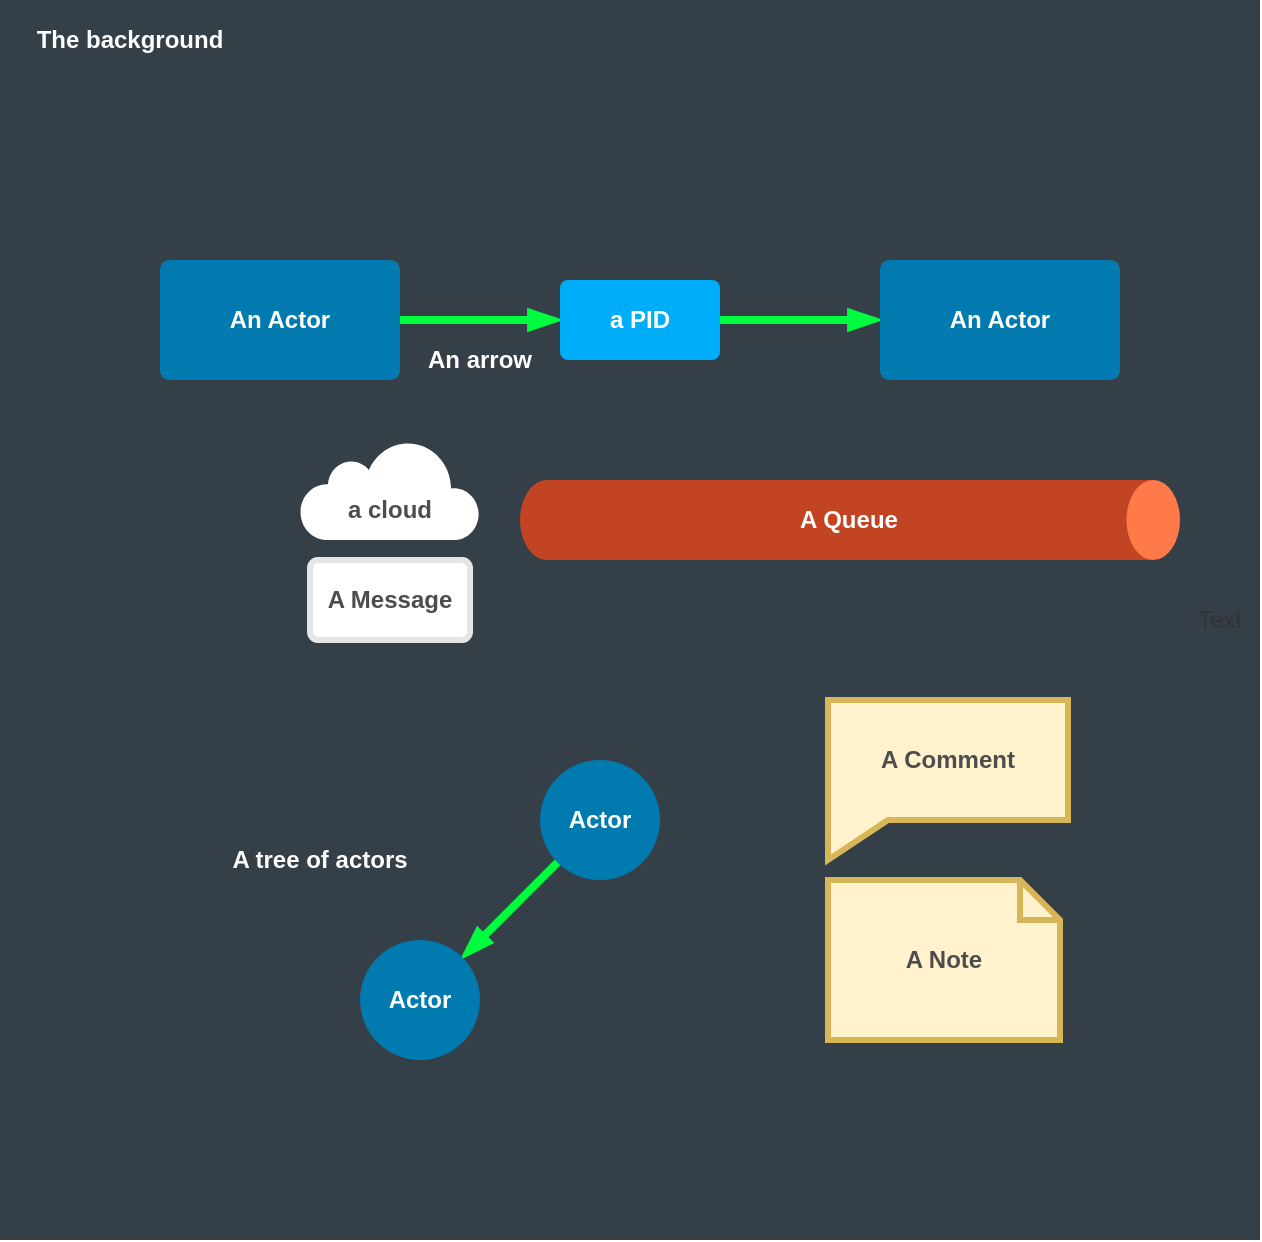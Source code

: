 <mxfile version="14.1.8" type="device" pages="13"><diagram id="_Y1_hJ15sAMDcP7D2aWT" name="Templates"><mxGraphModel dx="922" dy="659" grid="1" gridSize="10" guides="1" tooltips="1" connect="1" arrows="1" fold="1" page="1" pageScale="1" pageWidth="827" pageHeight="1169" math="0" shadow="0"><root><mxCell id="0"/><mxCell id="1" parent="0"/><mxCell id="1FcTURADpSaRI0BST-bt-8" value="" style="rounded=0;whiteSpace=wrap;html=1;fontColor=#FFFFFF;strokeColor=none;fillColor=#353F48;" vertex="1" parent="1"><mxGeometry y="20" width="630" height="620" as="geometry"/></mxCell><mxCell id="1FcTURADpSaRI0BST-bt-4" style="edgeStyle=orthogonalEdgeStyle;rounded=1;orthogonalLoop=1;jettySize=auto;html=1;exitX=1;exitY=0.5;exitDx=0;exitDy=0;entryX=0;entryY=0.5;entryDx=0;entryDy=0;endArrow=blockThin;endFill=1;strokeWidth=4;strokeColor=#00FC3F;" edge="1" parent="1" source="1FcTURADpSaRI0BST-bt-11" target="1FcTURADpSaRI0BST-bt-2"><mxGeometry relative="1" as="geometry"><mxPoint x="200" y="180" as="sourcePoint"/></mxGeometry></mxCell><mxCell id="1FcTURADpSaRI0BST-bt-5" style="edgeStyle=orthogonalEdgeStyle;rounded=1;orthogonalLoop=1;jettySize=auto;html=1;exitX=1;exitY=0.5;exitDx=0;exitDy=0;entryX=0;entryY=0.5;entryDx=0;entryDy=0;endArrow=blockThin;endFill=1;strokeWidth=4;strokeColor=#00FC3F;" edge="1" parent="1" source="1FcTURADpSaRI0BST-bt-2" target="1FcTURADpSaRI0BST-bt-3"><mxGeometry relative="1" as="geometry"/></mxCell><mxCell id="1FcTURADpSaRI0BST-bt-2" value="a PID" style="rounded=1;whiteSpace=wrap;html=1;strokeColor=none;fontStyle=1;fontColor=#FFFFFF;fillColor=#00ADF8;arcSize=10;" vertex="1" parent="1"><mxGeometry x="280" y="160" width="80" height="40" as="geometry"/></mxCell><mxCell id="1FcTURADpSaRI0BST-bt-3" value="An Actor" style="rounded=1;whiteSpace=wrap;html=1;fontStyle=1;strokeColor=none;fontColor=#FFFFFF;fillColor=#007AAF;arcSize=8;" vertex="1" parent="1"><mxGeometry x="440" y="150" width="120" height="60" as="geometry"/></mxCell><mxCell id="1FcTURADpSaRI0BST-bt-11" value="An Actor" style="rounded=1;whiteSpace=wrap;html=1;fontStyle=1;strokeColor=none;fontColor=#FFFFFF;fillColor=#007AAF;arcSize=8;" vertex="1" parent="1"><mxGeometry x="80" y="150" width="120" height="60" as="geometry"/></mxCell><mxCell id="0AlMhSi76s_au1B7a_Mc-6" value="" style="group;fontColor=#FFFFFF;" vertex="1" connectable="0" parent="1"><mxGeometry x="260" y="260" width="330" height="40" as="geometry"/></mxCell><mxCell id="0AlMhSi76s_au1B7a_Mc-1" value="A Queue" style="rounded=0;whiteSpace=wrap;html=1;fontFamily=Helvetica;fontSize=12;align=center;strokeWidth=3;fillColor=#C34423;strokeColor=none;fontColor=#FFFFFF;fontStyle=1" vertex="1" parent="0AlMhSi76s_au1B7a_Mc-6"><mxGeometry x="13.378" width="303.243" height="40" as="geometry"/></mxCell><mxCell id="0AlMhSi76s_au1B7a_Mc-2" value="" style="ellipse;whiteSpace=wrap;html=1;fontFamily=Helvetica;fontSize=12;fontColor=#4D4D4D;align=center;strokeWidth=3;fillColor=#FF7A49;strokeColor=none;" vertex="1" parent="0AlMhSi76s_au1B7a_Mc-6"><mxGeometry x="303.243" width="26.757" height="40" as="geometry"/></mxCell><mxCell id="0AlMhSi76s_au1B7a_Mc-5" value="" style="ellipse;whiteSpace=wrap;html=1;fontFamily=Helvetica;fontSize=12;fontColor=#4D4D4D;align=center;strokeWidth=3;strokeColor=none;fillColor=#C34423;" vertex="1" parent="0AlMhSi76s_au1B7a_Mc-6"><mxGeometry width="26.757" height="40" as="geometry"/></mxCell><mxCell id="0AlMhSi76s_au1B7a_Mc-9" value="Text" style="text;html=1;strokeColor=none;fillColor=none;align=center;verticalAlign=middle;whiteSpace=wrap;rounded=0;fontColor=#333333;" vertex="1" parent="1"><mxGeometry x="590" y="320" width="40" height="20" as="geometry"/></mxCell><mxCell id="0AlMhSi76s_au1B7a_Mc-11" value="" style="group" vertex="1" connectable="0" parent="1"><mxGeometry x="150" y="240" width="90" height="50" as="geometry"/></mxCell><mxCell id="0AlMhSi76s_au1B7a_Mc-8" value="" style="html=1;verticalLabelPosition=bottom;align=center;labelBackgroundColor=#ffffff;verticalAlign=top;strokeWidth=2;shadow=0;dashed=0;shape=mxgraph.ios7.icons.cloud;strokeColor=none;" vertex="1" parent="0AlMhSi76s_au1B7a_Mc-11"><mxGeometry width="90" height="50" as="geometry"/></mxCell><mxCell id="0AlMhSi76s_au1B7a_Mc-10" value="&lt;font color=&quot;#4d4d4d&quot;&gt;a cloud&lt;/font&gt;" style="text;html=1;strokeColor=none;fillColor=none;align=center;verticalAlign=middle;whiteSpace=wrap;rounded=0;fontColor=#333333;fontStyle=1" vertex="1" parent="0AlMhSi76s_au1B7a_Mc-11"><mxGeometry y="25" width="90" height="20" as="geometry"/></mxCell><mxCell id="cWTDK0VGNu0Na1ZTXUsv-1" value="A Message" style="rounded=1;whiteSpace=wrap;html=1;fontStyle=1;arcSize=10;strokeColor=#E6E6E6;strokeWidth=3;fontColor=#4D4D4D;" vertex="1" parent="1"><mxGeometry x="155" y="300" width="80" height="40" as="geometry"/></mxCell><mxCell id="TYefnzcsnphojeIrxZjZ-1" value="An arrow" style="text;html=1;strokeColor=none;fillColor=none;align=center;verticalAlign=middle;whiteSpace=wrap;rounded=0;fontColor=#FFFFFF;fontStyle=1" vertex="1" parent="1"><mxGeometry x="200" y="190" width="80" height="20" as="geometry"/></mxCell><mxCell id="TYefnzcsnphojeIrxZjZ-2" value="The background" style="text;html=1;strokeColor=none;fillColor=none;align=center;verticalAlign=middle;whiteSpace=wrap;rounded=0;fontColor=#FFFFFF;fontStyle=1" vertex="1" parent="1"><mxGeometry y="30" width="130" height="20" as="geometry"/></mxCell><mxCell id="AhRu_FhKK5PCIoti2Z4d-4" style="rounded=1;sketch=0;jumpStyle=none;orthogonalLoop=1;jettySize=auto;html=1;exitX=0;exitY=1;exitDx=0;exitDy=0;entryX=1;entryY=0;entryDx=0;entryDy=0;shadow=0;endArrow=blockThin;endFill=1;strokeColor=#00FC3F;strokeWidth=4;fontColor=#FFFFFF;" edge="1" parent="1" source="AhRu_FhKK5PCIoti2Z4d-2" target="AhRu_FhKK5PCIoti2Z4d-3"><mxGeometry relative="1" as="geometry"/></mxCell><mxCell id="AhRu_FhKK5PCIoti2Z4d-2" value="Actor" style="ellipse;whiteSpace=wrap;html=1;aspect=fixed;strokeWidth=3;fontColor=#FFFFFF;fontStyle=1;fillColor=#007AAF;strokeColor=none;" vertex="1" parent="1"><mxGeometry x="270" y="400" width="60" height="60" as="geometry"/></mxCell><mxCell id="AhRu_FhKK5PCIoti2Z4d-3" value="Actor" style="ellipse;whiteSpace=wrap;html=1;aspect=fixed;strokeWidth=3;fontColor=#FFFFFF;fontStyle=1;fillColor=#007AAF;strokeColor=none;" vertex="1" parent="1"><mxGeometry x="180" y="490" width="60" height="60" as="geometry"/></mxCell><mxCell id="AhRu_FhKK5PCIoti2Z4d-5" value="A tree of actors" style="text;html=1;strokeColor=none;fillColor=none;align=center;verticalAlign=middle;whiteSpace=wrap;rounded=0;fontColor=#FFFFFF;fontStyle=1" vertex="1" parent="1"><mxGeometry x="110" y="440" width="100" height="20" as="geometry"/></mxCell><mxCell id="AhRu_FhKK5PCIoti2Z4d-25" value="A Comment" style="shape=callout;whiteSpace=wrap;html=1;perimeter=calloutPerimeter;strokeColor=#d6b656;strokeWidth=3;fillColor=#fff2cc;size=20;position=0;base=30;position2=0;fontStyle=1;fontColor=#4D4D4D;" vertex="1" parent="1"><mxGeometry x="414" y="370" width="120" height="80" as="geometry"/></mxCell><mxCell id="AhRu_FhKK5PCIoti2Z4d-26" value="A Note" style="shape=note;strokeWidth=3;fontSize=12;size=20;whiteSpace=wrap;html=1;fillColor=#fff2cc;strokeColor=#d6b656;fontStyle=1;fontColor=#4D4D4D;" vertex="1" parent="1"><mxGeometry x="414" y="460" width="116" height="80" as="geometry"/></mxCell></root></mxGraphModel></diagram><diagram name="1_6_1" id="cwoqHHFHhBW7ga8AeLCi"><mxGraphModel dx="1106" dy="791" grid="1" gridSize="10" guides="1" tooltips="1" connect="1" arrows="1" fold="1" page="1" pageScale="1" pageWidth="827" pageHeight="1169" math="0" shadow="0"><root><mxCell id="P-M3XD9B74ohlT37h1qx-0"/><mxCell id="P-M3XD9B74ohlT37h1qx-1" parent="P-M3XD9B74ohlT37h1qx-0"/><mxCell id="P-M3XD9B74ohlT37h1qx-3" value="" style="rounded=0;whiteSpace=wrap;html=1;fontColor=#FFFFFF;strokeColor=none;fillColor=#353F48;" vertex="1" parent="P-M3XD9B74ohlT37h1qx-1"><mxGeometry x="34" y="260" width="406" height="280" as="geometry"/></mxCell><mxCell id="P-M3XD9B74ohlT37h1qx-4" style="edgeStyle=orthogonalEdgeStyle;rounded=1;orthogonalLoop=1;jettySize=auto;html=1;exitX=0.5;exitY=1;exitDx=0;exitDy=0;entryX=0.5;entryY=0;entryDx=0;entryDy=0;endArrow=blockThin;endFill=1;strokeWidth=4;strokeColor=#00FC3F;" edge="1" parent="P-M3XD9B74ohlT37h1qx-1" source="P-M3XD9B74ohlT37h1qx-9" target="P-M3XD9B74ohlT37h1qx-6"><mxGeometry relative="1" as="geometry"><mxPoint x="240" y="440" as="sourcePoint"/></mxGeometry></mxCell><mxCell id="P-M3XD9B74ohlT37h1qx-5" style="edgeStyle=orthogonalEdgeStyle;rounded=1;orthogonalLoop=1;jettySize=auto;html=1;exitX=1;exitY=0.5;exitDx=0;exitDy=0;entryX=0;entryY=0.5;entryDx=0;entryDy=0;endArrow=blockThin;endFill=1;strokeWidth=4;strokeColor=#00FC3F;" edge="1" parent="P-M3XD9B74ohlT37h1qx-1" source="P-M3XD9B74ohlT37h1qx-6" target="P-M3XD9B74ohlT37h1qx-8"><mxGeometry relative="1" as="geometry"/></mxCell><mxCell id="P-M3XD9B74ohlT37h1qx-6" value="Message A" style="rounded=1;whiteSpace=wrap;html=1;fontStyle=1;arcSize=10;strokeColor=#E6E6E6;strokeWidth=3;fontColor=#4D4D4D;" vertex="1" parent="P-M3XD9B74ohlT37h1qx-1"><mxGeometry x="100" y="440" width="80" height="40" as="geometry"/></mxCell><mxCell id="P-M3XD9B74ohlT37h1qx-8" value="Actor 2" style="rounded=1;whiteSpace=wrap;html=1;fontStyle=1;strokeColor=none;fontColor=#FFFFFF;fillColor=#007AAF;arcSize=8;" vertex="1" parent="P-M3XD9B74ohlT37h1qx-1"><mxGeometry x="260" y="430" width="120" height="60" as="geometry"/></mxCell><mxCell id="P-M3XD9B74ohlT37h1qx-9" value="Actor 1" style="rounded=1;whiteSpace=wrap;html=1;fontStyle=1;strokeColor=none;fontColor=#FFFFFF;fillColor=#007AAF;arcSize=8;" vertex="1" parent="P-M3XD9B74ohlT37h1qx-1"><mxGeometry x="80" y="310" width="120" height="60" as="geometry"/></mxCell></root></mxGraphModel></diagram><diagram id="0ghTqgO-ehyunyVmSobm" name="1_6_2"><mxGraphModel dx="1106" dy="791" grid="1" gridSize="10" guides="1" tooltips="1" connect="1" arrows="1" fold="1" page="1" pageScale="1" pageWidth="827" pageHeight="1169" math="0" shadow="0"><root><mxCell id="Fe4o5wlAoveMJnl6Ulwt-0"/><mxCell id="Fe4o5wlAoveMJnl6Ulwt-1" parent="Fe4o5wlAoveMJnl6Ulwt-0"/><mxCell id="sOTbsy_HQjfCuv-fHUWR-0" value="" style="rounded=0;whiteSpace=wrap;html=1;fontColor=#FFFFFF;strokeColor=none;fillColor=#353F48;" vertex="1" parent="Fe4o5wlAoveMJnl6Ulwt-1"><mxGeometry x="34" y="260" width="760" height="330" as="geometry"/></mxCell><mxCell id="sOTbsy_HQjfCuv-fHUWR-1" style="edgeStyle=orthogonalEdgeStyle;rounded=1;orthogonalLoop=1;jettySize=auto;html=1;exitX=0.5;exitY=1;exitDx=0;exitDy=0;entryX=0.5;entryY=0;entryDx=0;entryDy=0;endArrow=blockThin;endFill=1;strokeWidth=4;strokeColor=#00FC3F;" edge="1" parent="Fe4o5wlAoveMJnl6Ulwt-1" source="sOTbsy_HQjfCuv-fHUWR-5" target="sOTbsy_HQjfCuv-fHUWR-3"><mxGeometry relative="1" as="geometry"><mxPoint x="240" y="440" as="sourcePoint"/></mxGeometry></mxCell><mxCell id="sOTbsy_HQjfCuv-fHUWR-2" style="edgeStyle=orthogonalEdgeStyle;rounded=1;orthogonalLoop=1;jettySize=auto;html=1;exitX=1;exitY=0.5;exitDx=0;exitDy=0;entryX=0;entryY=0.5;entryDx=0;entryDy=0;endArrow=blockThin;endFill=1;strokeWidth=4;strokeColor=#00FC3F;" edge="1" parent="Fe4o5wlAoveMJnl6Ulwt-1" source="sOTbsy_HQjfCuv-fHUWR-3" target="sOTbsy_HQjfCuv-fHUWR-4"><mxGeometry relative="1" as="geometry"/></mxCell><mxCell id="sOTbsy_HQjfCuv-fHUWR-3" value="Message A" style="rounded=1;whiteSpace=wrap;html=1;fontStyle=1;arcSize=10;strokeColor=#E6E6E6;strokeWidth=3;fontColor=#4D4D4D;" vertex="1" parent="Fe4o5wlAoveMJnl6Ulwt-1"><mxGeometry x="100" y="440" width="80" height="40" as="geometry"/></mxCell><mxCell id="sOTbsy_HQjfCuv-fHUWR-7" style="edgeStyle=orthogonalEdgeStyle;rounded=1;orthogonalLoop=1;jettySize=auto;html=1;exitX=1;exitY=0.5;exitDx=0;exitDy=0;entryX=0;entryY=0.5;entryDx=0;entryDy=0;endArrow=blockThin;endFill=1;strokeColor=#00FC3F;strokeWidth=4;fontColor=#FFFFFF;" edge="1" parent="Fe4o5wlAoveMJnl6Ulwt-1" source="sOTbsy_HQjfCuv-fHUWR-4" target="sOTbsy_HQjfCuv-fHUWR-6"><mxGeometry relative="1" as="geometry"/></mxCell><mxCell id="sOTbsy_HQjfCuv-fHUWR-4" value="Actor 2" style="rounded=1;whiteSpace=wrap;html=1;fontStyle=1;strokeColor=none;fontColor=#FFFFFF;fillColor=#007AAF;arcSize=8;" vertex="1" parent="Fe4o5wlAoveMJnl6Ulwt-1"><mxGeometry x="260" y="430" width="120" height="60" as="geometry"/></mxCell><mxCell id="sOTbsy_HQjfCuv-fHUWR-5" value="Actor 1" style="rounded=1;whiteSpace=wrap;html=1;fontStyle=1;strokeColor=none;fontColor=#FFFFFF;fillColor=#007AAF;arcSize=8;" vertex="1" parent="Fe4o5wlAoveMJnl6Ulwt-1"><mxGeometry x="80" y="310" width="120" height="60" as="geometry"/></mxCell><mxCell id="sOTbsy_HQjfCuv-fHUWR-10" style="edgeStyle=orthogonalEdgeStyle;rounded=1;orthogonalLoop=1;jettySize=auto;html=1;exitX=1;exitY=0.5;exitDx=0;exitDy=0;entryX=0;entryY=0.5;entryDx=0;entryDy=0;endArrow=blockThin;endFill=1;strokeColor=#00FC3F;strokeWidth=4;fontColor=#FFFFFF;jumpStyle=none;sketch=0;shadow=0;" edge="1" parent="Fe4o5wlAoveMJnl6Ulwt-1" source="sOTbsy_HQjfCuv-fHUWR-6" target="sOTbsy_HQjfCuv-fHUWR-8"><mxGeometry relative="1" as="geometry"/></mxCell><mxCell id="sOTbsy_HQjfCuv-fHUWR-11" style="edgeStyle=orthogonalEdgeStyle;rounded=1;orthogonalLoop=1;jettySize=auto;html=1;exitX=1;exitY=0.5;exitDx=0;exitDy=0;entryX=0;entryY=0.5;entryDx=0;entryDy=0;endArrow=blockThin;endFill=1;strokeColor=#00FC3F;strokeWidth=4;fontColor=#FFFFFF;" edge="1" parent="Fe4o5wlAoveMJnl6Ulwt-1" source="sOTbsy_HQjfCuv-fHUWR-6" target="sOTbsy_HQjfCuv-fHUWR-9"><mxGeometry relative="1" as="geometry"/></mxCell><mxCell id="sOTbsy_HQjfCuv-fHUWR-6" value="Message B" style="rounded=1;whiteSpace=wrap;html=1;fontStyle=1;arcSize=10;strokeColor=#E6E6E6;strokeWidth=3;fontColor=#4D4D4D;" vertex="1" parent="Fe4o5wlAoveMJnl6Ulwt-1"><mxGeometry x="460" y="440" width="80" height="40" as="geometry"/></mxCell><mxCell id="sOTbsy_HQjfCuv-fHUWR-8" value="Actor 3" style="rounded=1;whiteSpace=wrap;html=1;fontStyle=1;strokeColor=none;fontColor=#FFFFFF;fillColor=#007AAF;arcSize=8;" vertex="1" parent="Fe4o5wlAoveMJnl6Ulwt-1"><mxGeometry x="620" y="380" width="120" height="60" as="geometry"/></mxCell><mxCell id="sOTbsy_HQjfCuv-fHUWR-9" value="Actor 4" style="rounded=1;whiteSpace=wrap;html=1;fontStyle=1;strokeColor=none;fontColor=#FFFFFF;fillColor=#007AAF;arcSize=8;" vertex="1" parent="Fe4o5wlAoveMJnl6Ulwt-1"><mxGeometry x="620" y="480" width="120" height="60" as="geometry"/></mxCell></root></mxGraphModel></diagram><diagram name="2_2_1" id="BSZ76LcZBb1C1hFvB8xO"><mxGraphModel dx="1106" dy="791" grid="1" gridSize="10" guides="1" tooltips="1" connect="1" arrows="1" fold="1" page="1" pageScale="1" pageWidth="827" pageHeight="1169" math="0" shadow="0"><root><mxCell id="0OFQOlHwEQDj4rLNgGs1-0"/><mxCell id="0OFQOlHwEQDj4rLNgGs1-1" parent="0OFQOlHwEQDj4rLNgGs1-0"/><mxCell id="0OFQOlHwEQDj4rLNgGs1-2" value="" style="rounded=0;whiteSpace=wrap;html=1;fontColor=#FFFFFF;strokeColor=none;fillColor=#353F48;" vertex="1" parent="0OFQOlHwEQDj4rLNgGs1-1"><mxGeometry x="80" y="320" width="560" height="140" as="geometry"/></mxCell><mxCell id="0OFQOlHwEQDj4rLNgGs1-4" style="edgeStyle=orthogonalEdgeStyle;rounded=1;orthogonalLoop=1;jettySize=auto;html=1;exitX=1;exitY=0.5;exitDx=0;exitDy=0;entryX=0;entryY=0.5;entryDx=0;entryDy=0;endArrow=blockThin;endFill=1;strokeWidth=4;strokeColor=#00FC3F;" edge="1" parent="0OFQOlHwEQDj4rLNgGs1-1" source="0OFQOlHwEQDj4rLNgGs1-8" target="0OFQOlHwEQDj4rLNgGs1-7"><mxGeometry relative="1" as="geometry"><mxPoint x="240" y="390" as="sourcePoint"/><mxPoint x="320" y="390" as="targetPoint"/></mxGeometry></mxCell><mxCell id="0OFQOlHwEQDj4rLNgGs1-7" value="Actor 2" style="rounded=1;whiteSpace=wrap;html=1;fontStyle=1;strokeColor=none;fontColor=#FFFFFF;fillColor=#007AAF;arcSize=8;" vertex="1" parent="0OFQOlHwEQDj4rLNgGs1-1"><mxGeometry x="480" y="360" width="120" height="60" as="geometry"/></mxCell><mxCell id="0OFQOlHwEQDj4rLNgGs1-8" value="Actor 1" style="rounded=1;whiteSpace=wrap;html=1;fontStyle=1;strokeColor=none;fontColor=#FFFFFF;fillColor=#007AAF;arcSize=8;" vertex="1" parent="0OFQOlHwEQDj4rLNgGs1-1"><mxGeometry x="120" y="360" width="120" height="60" as="geometry"/></mxCell><mxCell id="0OFQOlHwEQDj4rLNgGs1-9" value="Actor References" style="text;html=1;strokeColor=none;fillColor=none;align=center;verticalAlign=middle;whiteSpace=wrap;rounded=0;fontColor=#FFFFFF;fontStyle=1" vertex="1" parent="0OFQOlHwEQDj4rLNgGs1-1"><mxGeometry x="290" y="330" width="140" height="20" as="geometry"/></mxCell></root></mxGraphModel></diagram><diagram id="wr-2Km0VqufuiKCTGiO3" name="2_2_2"><mxGraphModel dx="1106" dy="791" grid="1" gridSize="10" guides="1" tooltips="1" connect="1" arrows="1" fold="1" page="1" pageScale="1" pageWidth="827" pageHeight="1169" math="0" shadow="0"><root><mxCell id="cS9vMQ_9gs8zi0Un0lMK-0"/><mxCell id="cS9vMQ_9gs8zi0Un0lMK-1" parent="cS9vMQ_9gs8zi0Un0lMK-0"/><mxCell id="k9oPbca19Xjt8r1-2o8i-0" value="" style="rounded=0;whiteSpace=wrap;html=1;fontColor=#FFFFFF;strokeColor=none;fillColor=#353F48;" vertex="1" parent="cS9vMQ_9gs8zi0Un0lMK-1"><mxGeometry x="80" y="320" width="560" height="140" as="geometry"/></mxCell><mxCell id="dx64AX9B2rIDnTEIQVjG-0" style="edgeStyle=orthogonalEdgeStyle;rounded=1;orthogonalLoop=1;jettySize=auto;html=1;exitX=1;exitY=0.5;exitDx=0;exitDy=0;entryX=0;entryY=0.5;entryDx=0;entryDy=0;endArrow=blockThin;endFill=1;strokeWidth=4;strokeColor=#00FC3F;" edge="1" parent="cS9vMQ_9gs8zi0Un0lMK-1" source="dx64AX9B2rIDnTEIQVjG-4" target="dx64AX9B2rIDnTEIQVjG-2"><mxGeometry relative="1" as="geometry"><mxPoint x="240" y="390" as="sourcePoint"/></mxGeometry></mxCell><mxCell id="dx64AX9B2rIDnTEIQVjG-1" style="edgeStyle=orthogonalEdgeStyle;rounded=1;orthogonalLoop=1;jettySize=auto;html=1;exitX=1;exitY=0.5;exitDx=0;exitDy=0;entryX=0;entryY=0.5;entryDx=0;entryDy=0;endArrow=blockThin;endFill=1;strokeWidth=4;strokeColor=#00FC3F;" edge="1" parent="cS9vMQ_9gs8zi0Un0lMK-1" source="dx64AX9B2rIDnTEIQVjG-2" target="dx64AX9B2rIDnTEIQVjG-3"><mxGeometry relative="1" as="geometry"/></mxCell><mxCell id="dx64AX9B2rIDnTEIQVjG-2" value="PID" style="rounded=1;whiteSpace=wrap;html=1;strokeColor=none;fontStyle=1;fontColor=#FFFFFF;fillColor=#00ADF8;arcSize=10;" vertex="1" parent="cS9vMQ_9gs8zi0Un0lMK-1"><mxGeometry x="320" y="370" width="80" height="40" as="geometry"/></mxCell><mxCell id="dx64AX9B2rIDnTEIQVjG-3" value="Actor 2" style="rounded=1;whiteSpace=wrap;html=1;fontStyle=1;strokeColor=none;fontColor=#FFFFFF;fillColor=#007AAF;arcSize=8;" vertex="1" parent="cS9vMQ_9gs8zi0Un0lMK-1"><mxGeometry x="480" y="360" width="120" height="60" as="geometry"/></mxCell><mxCell id="dx64AX9B2rIDnTEIQVjG-4" value="Actor 1" style="rounded=1;whiteSpace=wrap;html=1;fontStyle=1;strokeColor=none;fontColor=#FFFFFF;fillColor=#007AAF;arcSize=8;" vertex="1" parent="cS9vMQ_9gs8zi0Un0lMK-1"><mxGeometry x="120" y="360" width="120" height="60" as="geometry"/></mxCell><mxCell id="fx8vW_zNvonqg2N41HYs-0" value="Actor References" style="text;html=1;strokeColor=none;fillColor=none;align=center;verticalAlign=middle;whiteSpace=wrap;rounded=0;fontColor=#FFFFFF;fontStyle=1" vertex="1" parent="cS9vMQ_9gs8zi0Un0lMK-1"><mxGeometry x="290" y="330" width="140" height="20" as="geometry"/></mxCell></root></mxGraphModel></diagram><diagram name="2_2_3" id="Y__FoNNwHoN6bEUtM8kV"><mxGraphModel dx="922" dy="659" grid="1" gridSize="10" guides="1" tooltips="1" connect="1" arrows="1" fold="1" page="1" pageScale="1" pageWidth="827" pageHeight="1169" math="0" shadow="0"><root><mxCell id="e0UTkqxV5Xfv9e1Pi0Jh-0"/><mxCell id="e0UTkqxV5Xfv9e1Pi0Jh-1" parent="e0UTkqxV5Xfv9e1Pi0Jh-0"/><mxCell id="e0UTkqxV5Xfv9e1Pi0Jh-11" value="PID" style="rounded=1;whiteSpace=wrap;html=1;strokeColor=none;fontStyle=1;fontColor=#FFFFFF;fillColor=#00ADF8;arcSize=10;" vertex="1" parent="e0UTkqxV5Xfv9e1Pi0Jh-1"><mxGeometry x="320" y="460" width="80" height="40" as="geometry"/></mxCell><mxCell id="e0UTkqxV5Xfv9e1Pi0Jh-2" value="" style="rounded=0;whiteSpace=wrap;html=1;fontColor=#FFFFFF;strokeColor=none;fillColor=#353F48;" vertex="1" parent="e0UTkqxV5Xfv9e1Pi0Jh-1"><mxGeometry x="240" y="330" width="240" height="230" as="geometry"/></mxCell><mxCell id="e0UTkqxV5Xfv9e1Pi0Jh-12" style="edgeStyle=none;rounded=1;sketch=0;jumpStyle=none;orthogonalLoop=1;jettySize=auto;html=1;exitX=0.25;exitY=1;exitDx=0;exitDy=0;entryX=0.25;entryY=0;entryDx=0;entryDy=0;shadow=0;endArrow=blockThin;endFill=1;strokeColor=#00FC3F;strokeWidth=4;fontSize=12;fontColor=#FFFFFF;" edge="1" parent="e0UTkqxV5Xfv9e1Pi0Jh-1" source="e0UTkqxV5Xfv9e1Pi0Jh-5" target="e0UTkqxV5Xfv9e1Pi0Jh-11"><mxGeometry relative="1" as="geometry"/></mxCell><mxCell id="e0UTkqxV5Xfv9e1Pi0Jh-13" style="edgeStyle=none;rounded=1;sketch=0;jumpStyle=none;orthogonalLoop=1;jettySize=auto;html=1;exitX=0.75;exitY=0;exitDx=0;exitDy=0;entryX=0.75;entryY=1;entryDx=0;entryDy=0;shadow=0;endArrow=blockThin;endFill=1;strokeColor=#00FC3F;strokeWidth=4;fontSize=12;fontColor=#FFFFFF;" edge="1" parent="e0UTkqxV5Xfv9e1Pi0Jh-1" source="e0UTkqxV5Xfv9e1Pi0Jh-11" target="e0UTkqxV5Xfv9e1Pi0Jh-5"><mxGeometry relative="1" as="geometry"/></mxCell><mxCell id="e0UTkqxV5Xfv9e1Pi0Jh-5" value="PID" style="rounded=1;whiteSpace=wrap;html=1;strokeColor=none;fontStyle=1;fontColor=#FFFFFF;fillColor=#00ADF8;arcSize=10;" vertex="1" parent="e0UTkqxV5Xfv9e1Pi0Jh-1"><mxGeometry x="320" y="370" width="80" height="40" as="geometry"/></mxCell><mxCell id="e0UTkqxV5Xfv9e1Pi0Jh-6" value="Actor" style="rounded=1;whiteSpace=wrap;html=1;fontStyle=1;strokeColor=none;fontColor=#FFFFFF;fillColor=#007AAF;arcSize=8;" vertex="1" parent="e0UTkqxV5Xfv9e1Pi0Jh-1"><mxGeometry x="300" y="460" width="120" height="60" as="geometry"/></mxCell></root></mxGraphModel></diagram><diagram id="SwV2oHLI5yY_lskKNria" name="2_2_4"><mxGraphModel dx="1106" dy="791" grid="1" gridSize="10" guides="1" tooltips="1" connect="1" arrows="1" fold="1" page="1" pageScale="1" pageWidth="827" pageHeight="1169" math="0" shadow="0"><root><mxCell id="ksmLrJMoJfjcl74lZGjP-0"/><mxCell id="ksmLrJMoJfjcl74lZGjP-1" parent="ksmLrJMoJfjcl74lZGjP-0"/><mxCell id="KlpjhAoQVYmB8E2stjAA-0" value="" style="rounded=0;whiteSpace=wrap;html=1;fontColor=#FFFFFF;strokeColor=none;fillColor=#353F48;" vertex="1" parent="ksmLrJMoJfjcl74lZGjP-1"><mxGeometry x="110" y="215" width="450" height="265" as="geometry"/></mxCell><mxCell id="ksmLrJMoJfjcl74lZGjP-3" style="edgeStyle=none;rounded=1;sketch=0;jumpStyle=none;orthogonalLoop=1;jettySize=auto;html=1;exitX=0;exitY=1;exitDx=0;exitDy=0;entryX=1;entryY=0;entryDx=0;entryDy=0;shadow=0;endArrow=blockThin;endFill=1;strokeColor=#00FC3F;strokeWidth=4;fontSize=12;fontColor=#4D4D4D;" edge="1" parent="ksmLrJMoJfjcl74lZGjP-1" source="ksmLrJMoJfjcl74lZGjP-5" target="ksmLrJMoJfjcl74lZGjP-7"><mxGeometry x="240" y="260" as="geometry"/></mxCell><mxCell id="ksmLrJMoJfjcl74lZGjP-4" style="edgeStyle=none;rounded=1;sketch=0;jumpStyle=none;orthogonalLoop=1;jettySize=auto;html=1;exitX=1;exitY=1;exitDx=0;exitDy=0;entryX=0;entryY=0;entryDx=0;entryDy=0;shadow=0;endArrow=blockThin;endFill=1;strokeColor=#00FC3F;strokeWidth=4;fontSize=12;fontColor=#4D4D4D;" edge="1" parent="ksmLrJMoJfjcl74lZGjP-1" source="ksmLrJMoJfjcl74lZGjP-5" target="ksmLrJMoJfjcl74lZGjP-6"><mxGeometry x="240" y="260" as="geometry"/></mxCell><mxCell id="ksmLrJMoJfjcl74lZGjP-5" value="Parent&lt;br&gt;Actor" style="ellipse;whiteSpace=wrap;html=1;aspect=fixed;strokeWidth=3;fontColor=#FFFFFF;fontStyle=1;fillColor=#007AAF;strokeColor=none;" vertex="1" parent="ksmLrJMoJfjcl74lZGjP-1"><mxGeometry x="280" y="260" width="60" height="60" as="geometry"/></mxCell><mxCell id="ksmLrJMoJfjcl74lZGjP-6" value="Child&lt;br&gt;Actor" style="ellipse;whiteSpace=wrap;html=1;aspect=fixed;strokeWidth=3;fontColor=#FFFFFF;fontStyle=1;fillColor=#007AAF;strokeColor=none;" vertex="1" parent="ksmLrJMoJfjcl74lZGjP-1"><mxGeometry x="400" y="380" width="60" height="60" as="geometry"/></mxCell><mxCell id="ksmLrJMoJfjcl74lZGjP-7" value="Child&lt;br&gt;Actor" style="ellipse;whiteSpace=wrap;html=1;aspect=fixed;strokeWidth=3;fontColor=#FFFFFF;fontStyle=1;fillColor=#007AAF;strokeColor=none;" vertex="1" parent="ksmLrJMoJfjcl74lZGjP-1"><mxGeometry x="160" y="380" width="60" height="60" as="geometry"/></mxCell><mxCell id="eyIQR8zxVEHuzewSDGRt-0" value="PID" style="rounded=1;whiteSpace=wrap;html=1;strokeColor=none;fontStyle=1;fontColor=#FFFFFF;fillColor=#00ADF8;arcSize=10;" vertex="1" parent="ksmLrJMoJfjcl74lZGjP-1"><mxGeometry x="220" y="330" width="50" height="30" as="geometry"/></mxCell><mxCell id="eyIQR8zxVEHuzewSDGRt-1" value="PID" style="rounded=1;whiteSpace=wrap;html=1;strokeColor=none;fontStyle=1;fontColor=#FFFFFF;fillColor=#00ADF8;arcSize=10;" vertex="1" parent="ksmLrJMoJfjcl74lZGjP-1"><mxGeometry x="350" y="330" width="50" height="30" as="geometry"/></mxCell><mxCell id="Jx9rM-HRhck76b-OeFJ0-0" value="Child PID" style="shape=display;whiteSpace=wrap;html=1;strokeWidth=3;fontSize=12;align=center;fontStyle=1;size=0.182;" vertex="1" parent="ksmLrJMoJfjcl74lZGjP-1"><mxGeometry x="414" y="330" width="110" height="30" as="geometry"/></mxCell></root></mxGraphModel></diagram><diagram name="2_2_5" id="c87Zgn3ozq-ikN2kBWU1"><mxGraphModel dx="1106" dy="791" grid="1" gridSize="10" guides="1" tooltips="1" connect="1" arrows="1" fold="1" page="1" pageScale="1" pageWidth="827" pageHeight="1169" math="0" shadow="0"><root><mxCell id="qEPAFP0ba0P8yOXQUtSU-0"/><mxCell id="qEPAFP0ba0P8yOXQUtSU-1" parent="qEPAFP0ba0P8yOXQUtSU-0"/><mxCell id="qEPAFP0ba0P8yOXQUtSU-2" value="" style="rounded=0;whiteSpace=wrap;html=1;fontColor=#FFFFFF;strokeColor=none;fillColor=#353F48;" vertex="1" parent="qEPAFP0ba0P8yOXQUtSU-1"><mxGeometry x="110" y="215" width="520" height="265" as="geometry"/></mxCell><mxCell id="qEPAFP0ba0P8yOXQUtSU-3" style="edgeStyle=none;rounded=1;sketch=0;jumpStyle=none;orthogonalLoop=1;jettySize=auto;html=1;exitX=0;exitY=1;exitDx=0;exitDy=0;entryX=1;entryY=0;entryDx=0;entryDy=0;shadow=0;endArrow=blockThin;endFill=1;strokeColor=#00FC3F;strokeWidth=4;fontSize=12;fontColor=#4D4D4D;" edge="1" parent="qEPAFP0ba0P8yOXQUtSU-1" source="qEPAFP0ba0P8yOXQUtSU-5" target="qEPAFP0ba0P8yOXQUtSU-7"><mxGeometry x="240" y="260" as="geometry"/></mxCell><mxCell id="qEPAFP0ba0P8yOXQUtSU-4" style="edgeStyle=none;rounded=1;sketch=0;jumpStyle=none;orthogonalLoop=1;jettySize=auto;html=1;exitX=1;exitY=1;exitDx=0;exitDy=0;entryX=0;entryY=0;entryDx=0;entryDy=0;shadow=0;endArrow=blockThin;endFill=1;strokeColor=#00FC3F;strokeWidth=4;fontSize=12;fontColor=#4D4D4D;" edge="1" parent="qEPAFP0ba0P8yOXQUtSU-1" source="qEPAFP0ba0P8yOXQUtSU-5" target="qEPAFP0ba0P8yOXQUtSU-6"><mxGeometry x="240" y="260" as="geometry"/></mxCell><mxCell id="qEPAFP0ba0P8yOXQUtSU-10" style="edgeStyle=orthogonalEdgeStyle;rounded=1;sketch=0;jumpStyle=none;orthogonalLoop=1;jettySize=auto;html=1;exitX=1;exitY=0;exitDx=0;exitDy=0;entryX=1;entryY=0.5;entryDx=0;entryDy=0;shadow=0;endArrow=blockThin;endFill=1;strokeColor=#00FC3F;strokeWidth=4;fontSize=12;fontColor=#FFFFFF;curved=1;" edge="1" parent="qEPAFP0ba0P8yOXQUtSU-1" source="qEPAFP0ba0P8yOXQUtSU-6" target="qEPAFP0ba0P8yOXQUtSU-5"><mxGeometry relative="1" as="geometry"><Array as="points"><mxPoint x="451" y="290"/></Array></mxGeometry></mxCell><mxCell id="qEPAFP0ba0P8yOXQUtSU-6" value="Child&lt;br&gt;Actor" style="ellipse;whiteSpace=wrap;html=1;aspect=fixed;strokeWidth=3;fontColor=#FFFFFF;fontStyle=1;fillColor=#007AAF;strokeColor=none;" vertex="1" parent="qEPAFP0ba0P8yOXQUtSU-1"><mxGeometry x="400" y="380" width="60" height="60" as="geometry"/></mxCell><mxCell id="qEPAFP0ba0P8yOXQUtSU-7" value="Child&lt;br&gt;Actor" style="ellipse;whiteSpace=wrap;html=1;aspect=fixed;strokeWidth=3;fontColor=#FFFFFF;fontStyle=1;fillColor=#007AAF;strokeColor=none;" vertex="1" parent="qEPAFP0ba0P8yOXQUtSU-1"><mxGeometry x="160" y="380" width="60" height="60" as="geometry"/></mxCell><mxCell id="qEPAFP0ba0P8yOXQUtSU-8" value="PID" style="rounded=1;whiteSpace=wrap;html=1;strokeColor=none;fontStyle=1;fontColor=#FFFFFF;fillColor=#00ADF8;arcSize=10;" vertex="1" parent="qEPAFP0ba0P8yOXQUtSU-1"><mxGeometry x="220" y="330" width="50" height="30" as="geometry"/></mxCell><mxCell id="qEPAFP0ba0P8yOXQUtSU-9" value="PID" style="rounded=1;whiteSpace=wrap;html=1;strokeColor=none;fontStyle=1;fontColor=#FFFFFF;fillColor=#00ADF8;arcSize=10;" vertex="1" parent="qEPAFP0ba0P8yOXQUtSU-1"><mxGeometry x="350" y="330" width="50" height="30" as="geometry"/></mxCell><mxCell id="qEPAFP0ba0P8yOXQUtSU-11" value="PID" style="rounded=1;whiteSpace=wrap;html=1;strokeColor=none;fontStyle=1;fontColor=#FFFFFF;fillColor=#00ADF8;arcSize=10;" vertex="1" parent="qEPAFP0ba0P8yOXQUtSU-1"><mxGeometry x="420" y="330" width="50" height="30" as="geometry"/></mxCell><mxCell id="qEPAFP0ba0P8yOXQUtSU-5" value="Parent&lt;br&gt;Actor" style="ellipse;whiteSpace=wrap;html=1;aspect=fixed;strokeWidth=3;fontColor=#FFFFFF;fontStyle=1;fillColor=#007AAF;strokeColor=none;" vertex="1" parent="qEPAFP0ba0P8yOXQUtSU-1"><mxGeometry x="280" y="260" width="60" height="60" as="geometry"/></mxCell><mxCell id="FMwLex16cKOB3cipGVd0-0" value="Parent PID" style="shape=display;whiteSpace=wrap;html=1;strokeWidth=3;fontSize=12;align=center;fontStyle=1;size=0.182;" vertex="1" parent="qEPAFP0ba0P8yOXQUtSU-1"><mxGeometry x="480" y="330" width="110" height="30" as="geometry"/></mxCell></root></mxGraphModel></diagram><diagram name="3_3_2" id="Pj2j581q03ZN6UtOp-Ea"><mxGraphModel dx="1106" dy="791" grid="1" gridSize="10" guides="1" tooltips="1" connect="1" arrows="1" fold="1" page="1" pageScale="1" pageWidth="827" pageHeight="1169" math="0" shadow="0"><root><mxCell id="VCQ1YAFSKKFOUJmavmGU-0"/><mxCell id="VCQ1YAFSKKFOUJmavmGU-1" parent="VCQ1YAFSKKFOUJmavmGU-0"/><mxCell id="VCQ1YAFSKKFOUJmavmGU-2" value="" style="rounded=0;whiteSpace=wrap;html=1;fontColor=#FFFFFF;strokeColor=none;fillColor=#353F48;" vertex="1" parent="VCQ1YAFSKKFOUJmavmGU-1"><mxGeometry x="35" y="480" width="545" height="370" as="geometry"/></mxCell><mxCell id="VCQ1YAFSKKFOUJmavmGU-3" style="rounded=1;sketch=0;jumpStyle=none;orthogonalLoop=1;jettySize=auto;html=1;exitX=0;exitY=1;exitDx=0;exitDy=0;shadow=0;endArrow=none;endFill=0;strokeColor=#00FC3F;strokeWidth=4;fontColor=#FFFFFF;" edge="1" parent="VCQ1YAFSKKFOUJmavmGU-1" source="VCQ1YAFSKKFOUJmavmGU-6" target="VCQ1YAFSKKFOUJmavmGU-16"><mxGeometry relative="1" as="geometry"><mxPoint x="211.213" y="628.787" as="targetPoint"/></mxGeometry></mxCell><mxCell id="VCQ1YAFSKKFOUJmavmGU-4" style="edgeStyle=none;rounded=1;sketch=0;jumpStyle=none;orthogonalLoop=1;jettySize=auto;html=1;exitX=1;exitY=1;exitDx=0;exitDy=0;entryX=0;entryY=0;entryDx=0;entryDy=0;shadow=0;endArrow=none;endFill=0;strokeColor=#00FC3F;strokeWidth=4;fontSize=12;fontColor=#4D4D4D;" edge="1" parent="VCQ1YAFSKKFOUJmavmGU-1" source="VCQ1YAFSKKFOUJmavmGU-6" target="VCQ1YAFSKKFOUJmavmGU-22"><mxGeometry relative="1" as="geometry"><mxPoint x="408.787" y="628.787" as="targetPoint"/></mxGeometry></mxCell><mxCell id="VCQ1YAFSKKFOUJmavmGU-5" style="edgeStyle=none;rounded=1;sketch=0;jumpStyle=none;orthogonalLoop=1;jettySize=auto;html=1;exitX=0.5;exitY=1;exitDx=0;exitDy=0;entryX=0.5;entryY=0;entryDx=0;entryDy=0;shadow=0;endArrow=none;endFill=0;strokeColor=#00FC3F;strokeWidth=4;fontSize=12;fontColor=#4D4D4D;" edge="1" parent="VCQ1YAFSKKFOUJmavmGU-1" source="VCQ1YAFSKKFOUJmavmGU-6" target="VCQ1YAFSKKFOUJmavmGU-10"><mxGeometry relative="1" as="geometry"/></mxCell><mxCell id="VCQ1YAFSKKFOUJmavmGU-6" value="Actor" style="ellipse;whiteSpace=wrap;html=1;aspect=fixed;strokeWidth=3;fontColor=#FFFFFF;fontStyle=1;fillColor=#007AAF;strokeColor=none;" vertex="1" parent="VCQ1YAFSKKFOUJmavmGU-1"><mxGeometry x="280" y="520" width="60" height="60" as="geometry"/></mxCell><mxCell id="VCQ1YAFSKKFOUJmavmGU-13" value="" style="group" vertex="1" connectable="0" parent="VCQ1YAFSKKFOUJmavmGU-1"><mxGeometry x="80" y="620" width="140" height="160" as="geometry"/></mxCell><mxCell id="VCQ1YAFSKKFOUJmavmGU-14" style="edgeStyle=none;rounded=1;sketch=0;jumpStyle=none;orthogonalLoop=1;jettySize=auto;html=1;exitX=0;exitY=1;exitDx=0;exitDy=0;entryX=0.5;entryY=0;entryDx=0;entryDy=0;shadow=0;endArrow=none;endFill=0;strokeColor=#00FC3F;strokeWidth=4;fontSize=12;fontColor=#4D4D4D;" edge="1" parent="VCQ1YAFSKKFOUJmavmGU-13" source="VCQ1YAFSKKFOUJmavmGU-16" target="VCQ1YAFSKKFOUJmavmGU-18"><mxGeometry relative="1" as="geometry"/></mxCell><mxCell id="VCQ1YAFSKKFOUJmavmGU-15" style="edgeStyle=none;rounded=1;sketch=0;jumpStyle=none;orthogonalLoop=1;jettySize=auto;html=1;exitX=1;exitY=1;exitDx=0;exitDy=0;entryX=0.5;entryY=0;entryDx=0;entryDy=0;shadow=0;endArrow=none;endFill=0;strokeColor=#00FC3F;strokeWidth=4;fontSize=12;fontColor=#4D4D4D;" edge="1" parent="VCQ1YAFSKKFOUJmavmGU-13" source="VCQ1YAFSKKFOUJmavmGU-16" target="VCQ1YAFSKKFOUJmavmGU-17"><mxGeometry relative="1" as="geometry"/></mxCell><mxCell id="VCQ1YAFSKKFOUJmavmGU-16" value="Actor" style="ellipse;whiteSpace=wrap;html=1;aspect=fixed;strokeWidth=3;fontColor=#FFFFFF;fontStyle=1;fillColor=#007AAF;strokeColor=none;" vertex="1" parent="VCQ1YAFSKKFOUJmavmGU-13"><mxGeometry x="40" width="60" height="60" as="geometry"/></mxCell><mxCell id="VCQ1YAFSKKFOUJmavmGU-17" value="Actor" style="ellipse;whiteSpace=wrap;html=1;aspect=fixed;strokeWidth=3;fontColor=#FFFFFF;fontStyle=1;fillColor=#007AAF;strokeColor=none;" vertex="1" parent="VCQ1YAFSKKFOUJmavmGU-13"><mxGeometry x="80" y="100" width="60" height="60" as="geometry"/></mxCell><mxCell id="VCQ1YAFSKKFOUJmavmGU-18" value="Actor" style="ellipse;whiteSpace=wrap;html=1;aspect=fixed;strokeWidth=3;fontColor=#FFFFFF;fontStyle=1;fillColor=#007AAF;strokeColor=none;" vertex="1" parent="VCQ1YAFSKKFOUJmavmGU-13"><mxGeometry y="100" width="60" height="60" as="geometry"/></mxCell><mxCell id="VCQ1YAFSKKFOUJmavmGU-19" value="" style="group" vertex="1" connectable="0" parent="VCQ1YAFSKKFOUJmavmGU-1"><mxGeometry x="400" y="620" width="140" height="160" as="geometry"/></mxCell><mxCell id="VCQ1YAFSKKFOUJmavmGU-20" style="edgeStyle=none;rounded=1;sketch=0;jumpStyle=none;orthogonalLoop=1;jettySize=auto;html=1;exitX=0;exitY=1;exitDx=0;exitDy=0;entryX=0.5;entryY=0;entryDx=0;entryDy=0;shadow=0;endArrow=none;endFill=0;strokeColor=#00FC3F;strokeWidth=4;fontSize=12;fontColor=#4D4D4D;" edge="1" parent="VCQ1YAFSKKFOUJmavmGU-19" source="VCQ1YAFSKKFOUJmavmGU-22" target="VCQ1YAFSKKFOUJmavmGU-23"><mxGeometry relative="1" as="geometry"/></mxCell><mxCell id="VCQ1YAFSKKFOUJmavmGU-21" style="edgeStyle=none;rounded=1;sketch=0;jumpStyle=none;orthogonalLoop=1;jettySize=auto;html=1;exitX=1;exitY=1;exitDx=0;exitDy=0;entryX=0.5;entryY=0;entryDx=0;entryDy=0;shadow=0;endArrow=none;endFill=0;strokeColor=#00FC3F;strokeWidth=4;fontSize=12;fontColor=#4D4D4D;" edge="1" parent="VCQ1YAFSKKFOUJmavmGU-19" source="VCQ1YAFSKKFOUJmavmGU-22" target="VCQ1YAFSKKFOUJmavmGU-24"><mxGeometry relative="1" as="geometry"/></mxCell><mxCell id="VCQ1YAFSKKFOUJmavmGU-22" value="Actor" style="ellipse;whiteSpace=wrap;html=1;aspect=fixed;strokeWidth=3;fontColor=#FFFFFF;fontStyle=1;fillColor=#007AAF;strokeColor=none;" vertex="1" parent="VCQ1YAFSKKFOUJmavmGU-19"><mxGeometry x="40" width="60" height="60" as="geometry"/></mxCell><mxCell id="VCQ1YAFSKKFOUJmavmGU-23" value="Actor" style="ellipse;whiteSpace=wrap;html=1;aspect=fixed;strokeWidth=3;fontColor=#FFFFFF;fontStyle=1;fillColor=#007AAF;strokeColor=none;" vertex="1" parent="VCQ1YAFSKKFOUJmavmGU-19"><mxGeometry y="100" width="60" height="60" as="geometry"/></mxCell><mxCell id="VCQ1YAFSKKFOUJmavmGU-24" value="Actor" style="ellipse;whiteSpace=wrap;html=1;aspect=fixed;strokeWidth=3;fontColor=#FFFFFF;fontStyle=1;fillColor=#007AAF;strokeColor=none;" vertex="1" parent="VCQ1YAFSKKFOUJmavmGU-19"><mxGeometry x="80" y="100" width="60" height="60" as="geometry"/></mxCell><mxCell id="VCQ1YAFSKKFOUJmavmGU-26" value="Stop" style="shape=display;whiteSpace=wrap;html=1;strokeWidth=3;fontSize=12;align=center;fontStyle=1;strokeColor=none;fillColor=#FFBF34;fontColor=#FFFFFF;" vertex="1" parent="VCQ1YAFSKKFOUJmavmGU-1"><mxGeometry x="350" y="535" width="70" height="30" as="geometry"/></mxCell><mxCell id="VCQ1YAFSKKFOUJmavmGU-8" style="edgeStyle=none;rounded=1;sketch=0;jumpStyle=none;orthogonalLoop=1;jettySize=auto;html=1;exitX=0;exitY=1;exitDx=0;exitDy=0;entryX=0.5;entryY=0;entryDx=0;entryDy=0;shadow=0;endArrow=none;endFill=0;strokeColor=#00FC3F;strokeWidth=4;fontSize=12;fontColor=#4D4D4D;" edge="1" parent="VCQ1YAFSKKFOUJmavmGU-1" source="VCQ1YAFSKKFOUJmavmGU-10" target="VCQ1YAFSKKFOUJmavmGU-11"><mxGeometry x="240" y="620" as="geometry"/></mxCell><mxCell id="VCQ1YAFSKKFOUJmavmGU-9" style="edgeStyle=none;rounded=1;sketch=0;jumpStyle=none;orthogonalLoop=1;jettySize=auto;html=1;exitX=1;exitY=1;exitDx=0;exitDy=0;entryX=0.5;entryY=0;entryDx=0;entryDy=0;shadow=0;endArrow=none;endFill=0;strokeColor=#00FC3F;strokeWidth=4;fontSize=12;fontColor=#4D4D4D;" edge="1" parent="VCQ1YAFSKKFOUJmavmGU-1" source="VCQ1YAFSKKFOUJmavmGU-10" target="VCQ1YAFSKKFOUJmavmGU-12"><mxGeometry x="240" y="620" as="geometry"/></mxCell><mxCell id="VCQ1YAFSKKFOUJmavmGU-10" value="Actor" style="ellipse;whiteSpace=wrap;html=1;aspect=fixed;strokeWidth=3;fontColor=#FFFFFF;fontStyle=1;fillColor=#007AAF;strokeColor=none;" vertex="1" parent="VCQ1YAFSKKFOUJmavmGU-1"><mxGeometry x="280" y="620" width="60" height="60" as="geometry"/></mxCell><mxCell id="VCQ1YAFSKKFOUJmavmGU-11" value="Actor" style="ellipse;whiteSpace=wrap;html=1;aspect=fixed;strokeWidth=3;fontColor=#FFFFFF;fontStyle=1;fillColor=#007AAF;strokeColor=none;" vertex="1" parent="VCQ1YAFSKKFOUJmavmGU-1"><mxGeometry x="240" y="720" width="60" height="60" as="geometry"/></mxCell><mxCell id="VCQ1YAFSKKFOUJmavmGU-12" value="Actor" style="ellipse;whiteSpace=wrap;html=1;aspect=fixed;strokeWidth=3;fontColor=#FFFFFF;fontStyle=1;fillColor=#007AAF;strokeColor=none;" vertex="1" parent="VCQ1YAFSKKFOUJmavmGU-1"><mxGeometry x="320" y="720" width="60" height="60" as="geometry"/></mxCell></root></mxGraphModel></diagram><diagram name="3_3_3" id="0F_PLJ0vsxoSWULX-xDE"><mxGraphModel dx="1106" dy="791" grid="1" gridSize="10" guides="1" tooltips="1" connect="1" arrows="1" fold="1" page="1" pageScale="1" pageWidth="827" pageHeight="1169" math="0" shadow="0"><root><mxCell id="scapupd7rlcKdzUIFymn-0"/><mxCell id="scapupd7rlcKdzUIFymn-1" parent="scapupd7rlcKdzUIFymn-0"/><mxCell id="scapupd7rlcKdzUIFymn-2" value="" style="rounded=0;whiteSpace=wrap;html=1;fontColor=#FFFFFF;strokeColor=none;fillColor=#353F48;" vertex="1" parent="scapupd7rlcKdzUIFymn-1"><mxGeometry x="35" y="480" width="545" height="370" as="geometry"/></mxCell><mxCell id="scapupd7rlcKdzUIFymn-3" style="rounded=1;sketch=0;jumpStyle=none;orthogonalLoop=1;jettySize=auto;html=1;exitX=0;exitY=1;exitDx=0;exitDy=0;shadow=0;endArrow=none;endFill=0;strokeColor=#00FC3F;strokeWidth=4;fontColor=#FFFFFF;" edge="1" parent="scapupd7rlcKdzUIFymn-1" source="scapupd7rlcKdzUIFymn-6" target="scapupd7rlcKdzUIFymn-16"><mxGeometry relative="1" as="geometry"><mxPoint x="211.213" y="628.787" as="targetPoint"/></mxGeometry></mxCell><mxCell id="scapupd7rlcKdzUIFymn-4" style="edgeStyle=none;rounded=1;sketch=0;jumpStyle=none;orthogonalLoop=1;jettySize=auto;html=1;exitX=1;exitY=1;exitDx=0;exitDy=0;entryX=0;entryY=0;entryDx=0;entryDy=0;shadow=0;endArrow=none;endFill=0;strokeColor=#00FC3F;strokeWidth=4;fontSize=12;fontColor=#4D4D4D;" edge="1" parent="scapupd7rlcKdzUIFymn-1" source="scapupd7rlcKdzUIFymn-6" target="scapupd7rlcKdzUIFymn-22"><mxGeometry relative="1" as="geometry"><mxPoint x="408.787" y="628.787" as="targetPoint"/></mxGeometry></mxCell><mxCell id="scapupd7rlcKdzUIFymn-5" style="edgeStyle=none;rounded=1;sketch=0;jumpStyle=none;orthogonalLoop=1;jettySize=auto;html=1;exitX=0.5;exitY=1;exitDx=0;exitDy=0;entryX=0.5;entryY=0;entryDx=0;entryDy=0;shadow=0;endArrow=none;endFill=0;strokeColor=#00FC3F;strokeWidth=4;fontSize=12;fontColor=#4D4D4D;" edge="1" parent="scapupd7rlcKdzUIFymn-1" source="scapupd7rlcKdzUIFymn-6" target="scapupd7rlcKdzUIFymn-10"><mxGeometry relative="1" as="geometry"/></mxCell><mxCell id="scapupd7rlcKdzUIFymn-26" style="edgeStyle=orthogonalEdgeStyle;curved=1;rounded=1;sketch=0;jumpStyle=none;orthogonalLoop=1;jettySize=auto;html=1;exitX=0;exitY=0.5;exitDx=0;exitDy=0;entryX=0.5;entryY=0;entryDx=0;entryDy=0;shadow=0;endArrow=openThin;endFill=0;strokeWidth=4;fontSize=12;fontColor=#4D4D4D;strokeColor=#FFBF34;" edge="1" parent="scapupd7rlcKdzUIFymn-1" source="scapupd7rlcKdzUIFymn-6" target="scapupd7rlcKdzUIFymn-16"><mxGeometry relative="1" as="geometry"/></mxCell><mxCell id="scapupd7rlcKdzUIFymn-27" style="edgeStyle=orthogonalEdgeStyle;curved=1;rounded=1;sketch=0;jumpStyle=none;orthogonalLoop=1;jettySize=auto;html=1;exitX=1;exitY=0.5;exitDx=0;exitDy=0;entryX=0.5;entryY=0;entryDx=0;entryDy=0;shadow=0;endArrow=openThin;endFill=0;strokeWidth=4;fontSize=12;fontColor=#4D4D4D;strokeColor=#FFBF34;" edge="1" parent="scapupd7rlcKdzUIFymn-1" source="scapupd7rlcKdzUIFymn-6" target="scapupd7rlcKdzUIFymn-22"><mxGeometry relative="1" as="geometry"/></mxCell><mxCell id="scapupd7rlcKdzUIFymn-29" style="edgeStyle=orthogonalEdgeStyle;curved=1;rounded=1;sketch=0;jumpStyle=none;orthogonalLoop=1;jettySize=auto;html=1;exitX=0.5;exitY=1;exitDx=0;exitDy=0;entryX=0;entryY=0;entryDx=0;entryDy=0;shadow=0;endArrow=openThin;endFill=0;strokeColor=#FFBF34;strokeWidth=4;fontSize=12;fontColor=#4D4D4D;" edge="1" parent="scapupd7rlcKdzUIFymn-1" source="scapupd7rlcKdzUIFymn-6" target="scapupd7rlcKdzUIFymn-10"><mxGeometry relative="1" as="geometry"><Array as="points"><mxPoint x="289" y="580"/></Array></mxGeometry></mxCell><mxCell id="scapupd7rlcKdzUIFymn-6" value="Actor" style="ellipse;whiteSpace=wrap;html=1;aspect=fixed;strokeWidth=3;fontColor=#FFFFFF;fontStyle=1;fillColor=#007AAF;strokeColor=none;" vertex="1" parent="scapupd7rlcKdzUIFymn-1"><mxGeometry x="280" y="520" width="60" height="60" as="geometry"/></mxCell><mxCell id="scapupd7rlcKdzUIFymn-13" value="" style="group" vertex="1" connectable="0" parent="scapupd7rlcKdzUIFymn-1"><mxGeometry x="80" y="620" width="140" height="160" as="geometry"/></mxCell><mxCell id="scapupd7rlcKdzUIFymn-14" style="edgeStyle=none;rounded=1;sketch=0;jumpStyle=none;orthogonalLoop=1;jettySize=auto;html=1;exitX=0;exitY=1;exitDx=0;exitDy=0;entryX=0.5;entryY=0;entryDx=0;entryDy=0;shadow=0;endArrow=none;endFill=0;strokeColor=#00FC3F;strokeWidth=4;fontSize=12;fontColor=#4D4D4D;" edge="1" parent="scapupd7rlcKdzUIFymn-13" source="scapupd7rlcKdzUIFymn-16" target="scapupd7rlcKdzUIFymn-18"><mxGeometry relative="1" as="geometry"/></mxCell><mxCell id="scapupd7rlcKdzUIFymn-15" style="edgeStyle=none;rounded=1;sketch=0;jumpStyle=none;orthogonalLoop=1;jettySize=auto;html=1;exitX=1;exitY=1;exitDx=0;exitDy=0;entryX=0.5;entryY=0;entryDx=0;entryDy=0;shadow=0;endArrow=none;endFill=0;strokeColor=#00FC3F;strokeWidth=4;fontSize=12;fontColor=#4D4D4D;" edge="1" parent="scapupd7rlcKdzUIFymn-13" source="scapupd7rlcKdzUIFymn-16" target="scapupd7rlcKdzUIFymn-17"><mxGeometry relative="1" as="geometry"/></mxCell><mxCell id="scapupd7rlcKdzUIFymn-16" value="Actor" style="ellipse;whiteSpace=wrap;html=1;aspect=fixed;strokeWidth=3;fontColor=#FFFFFF;fontStyle=1;fillColor=#007AAF;strokeColor=none;" vertex="1" parent="scapupd7rlcKdzUIFymn-13"><mxGeometry x="40" width="60" height="60" as="geometry"/></mxCell><mxCell id="scapupd7rlcKdzUIFymn-17" value="Actor" style="ellipse;whiteSpace=wrap;html=1;aspect=fixed;strokeWidth=3;fontColor=#FFFFFF;fontStyle=1;fillColor=#007AAF;strokeColor=none;" vertex="1" parent="scapupd7rlcKdzUIFymn-13"><mxGeometry x="80" y="100" width="60" height="60" as="geometry"/></mxCell><mxCell id="scapupd7rlcKdzUIFymn-18" value="Actor" style="ellipse;whiteSpace=wrap;html=1;aspect=fixed;strokeWidth=3;fontColor=#FFFFFF;fontStyle=1;fillColor=#007AAF;strokeColor=none;" vertex="1" parent="scapupd7rlcKdzUIFymn-13"><mxGeometry y="100" width="60" height="60" as="geometry"/></mxCell><mxCell id="scapupd7rlcKdzUIFymn-19" value="" style="group" vertex="1" connectable="0" parent="scapupd7rlcKdzUIFymn-1"><mxGeometry x="400" y="620" width="140" height="160" as="geometry"/></mxCell><mxCell id="scapupd7rlcKdzUIFymn-20" style="edgeStyle=none;rounded=1;sketch=0;jumpStyle=none;orthogonalLoop=1;jettySize=auto;html=1;exitX=0;exitY=1;exitDx=0;exitDy=0;entryX=0.5;entryY=0;entryDx=0;entryDy=0;shadow=0;endArrow=none;endFill=0;strokeColor=#00FC3F;strokeWidth=4;fontSize=12;fontColor=#4D4D4D;" edge="1" parent="scapupd7rlcKdzUIFymn-19" source="scapupd7rlcKdzUIFymn-22" target="scapupd7rlcKdzUIFymn-23"><mxGeometry relative="1" as="geometry"/></mxCell><mxCell id="scapupd7rlcKdzUIFymn-21" style="edgeStyle=none;rounded=1;sketch=0;jumpStyle=none;orthogonalLoop=1;jettySize=auto;html=1;exitX=1;exitY=1;exitDx=0;exitDy=0;entryX=0.5;entryY=0;entryDx=0;entryDy=0;shadow=0;endArrow=none;endFill=0;strokeColor=#00FC3F;strokeWidth=4;fontSize=12;fontColor=#4D4D4D;" edge="1" parent="scapupd7rlcKdzUIFymn-19" source="scapupd7rlcKdzUIFymn-22" target="scapupd7rlcKdzUIFymn-24"><mxGeometry relative="1" as="geometry"/></mxCell><mxCell id="scapupd7rlcKdzUIFymn-22" value="Actor" style="ellipse;whiteSpace=wrap;html=1;aspect=fixed;strokeWidth=3;fontColor=#FFFFFF;fontStyle=1;fillColor=#007AAF;strokeColor=none;" vertex="1" parent="scapupd7rlcKdzUIFymn-19"><mxGeometry x="40" width="60" height="60" as="geometry"/></mxCell><mxCell id="scapupd7rlcKdzUIFymn-23" value="Actor" style="ellipse;whiteSpace=wrap;html=1;aspect=fixed;strokeWidth=3;fontColor=#FFFFFF;fontStyle=1;fillColor=#007AAF;strokeColor=none;" vertex="1" parent="scapupd7rlcKdzUIFymn-19"><mxGeometry y="100" width="60" height="60" as="geometry"/></mxCell><mxCell id="scapupd7rlcKdzUIFymn-24" value="Actor" style="ellipse;whiteSpace=wrap;html=1;aspect=fixed;strokeWidth=3;fontColor=#FFFFFF;fontStyle=1;fillColor=#007AAF;strokeColor=none;" vertex="1" parent="scapupd7rlcKdzUIFymn-19"><mxGeometry x="80" y="100" width="60" height="60" as="geometry"/></mxCell><mxCell id="scapupd7rlcKdzUIFymn-25" value="Stop" style="shape=display;whiteSpace=wrap;html=1;strokeWidth=3;fontSize=12;align=center;fontStyle=1;strokeColor=none;fillColor=#FFBF34;fontColor=#FFFFFF;" vertex="1" parent="scapupd7rlcKdzUIFymn-1"><mxGeometry x="350" y="535" width="70" height="30" as="geometry"/></mxCell><mxCell id="scapupd7rlcKdzUIFymn-8" style="edgeStyle=none;rounded=1;sketch=0;jumpStyle=none;orthogonalLoop=1;jettySize=auto;html=1;exitX=0;exitY=1;exitDx=0;exitDy=0;entryX=0.5;entryY=0;entryDx=0;entryDy=0;shadow=0;endArrow=none;endFill=0;strokeColor=#00FC3F;strokeWidth=4;fontSize=12;fontColor=#4D4D4D;" edge="1" parent="scapupd7rlcKdzUIFymn-1" source="scapupd7rlcKdzUIFymn-10" target="scapupd7rlcKdzUIFymn-11"><mxGeometry x="240" y="620" as="geometry"/></mxCell><mxCell id="scapupd7rlcKdzUIFymn-9" style="edgeStyle=none;rounded=1;sketch=0;jumpStyle=none;orthogonalLoop=1;jettySize=auto;html=1;exitX=1;exitY=1;exitDx=0;exitDy=0;entryX=0.5;entryY=0;entryDx=0;entryDy=0;shadow=0;endArrow=none;endFill=0;strokeColor=#00FC3F;strokeWidth=4;fontSize=12;fontColor=#4D4D4D;" edge="1" parent="scapupd7rlcKdzUIFymn-1" source="scapupd7rlcKdzUIFymn-10" target="scapupd7rlcKdzUIFymn-12"><mxGeometry x="240" y="620" as="geometry"/></mxCell><mxCell id="scapupd7rlcKdzUIFymn-10" value="Actor" style="ellipse;whiteSpace=wrap;html=1;aspect=fixed;strokeWidth=3;fontColor=#FFFFFF;fontStyle=1;fillColor=#007AAF;strokeColor=none;" vertex="1" parent="scapupd7rlcKdzUIFymn-1"><mxGeometry x="280" y="620" width="60" height="60" as="geometry"/></mxCell><mxCell id="scapupd7rlcKdzUIFymn-11" value="Actor" style="ellipse;whiteSpace=wrap;html=1;aspect=fixed;strokeWidth=3;fontColor=#FFFFFF;fontStyle=1;fillColor=#007AAF;strokeColor=none;" vertex="1" parent="scapupd7rlcKdzUIFymn-1"><mxGeometry x="240" y="720" width="60" height="60" as="geometry"/></mxCell><mxCell id="scapupd7rlcKdzUIFymn-12" value="Actor" style="ellipse;whiteSpace=wrap;html=1;aspect=fixed;strokeWidth=3;fontColor=#FFFFFF;fontStyle=1;fillColor=#007AAF;strokeColor=none;" vertex="1" parent="scapupd7rlcKdzUIFymn-1"><mxGeometry x="320" y="720" width="60" height="60" as="geometry"/></mxCell></root></mxGraphModel></diagram><diagram name="3_3_4" id="ZIRwsRtc2ldVWBSm5X2s"><mxGraphModel dx="1106" dy="791" grid="1" gridSize="10" guides="1" tooltips="1" connect="1" arrows="1" fold="1" page="1" pageScale="1" pageWidth="827" pageHeight="1169" math="0" shadow="0"><root><mxCell id="X3t5NxfizlyoxVQmbzN--0"/><mxCell id="X3t5NxfizlyoxVQmbzN--1" parent="X3t5NxfizlyoxVQmbzN--0"/><mxCell id="X3t5NxfizlyoxVQmbzN--2" value="" style="rounded=0;whiteSpace=wrap;html=1;fontColor=#FFFFFF;strokeColor=none;fillColor=#353F48;" vertex="1" parent="X3t5NxfizlyoxVQmbzN--1"><mxGeometry x="35" y="480" width="545" height="370" as="geometry"/></mxCell><mxCell id="X3t5NxfizlyoxVQmbzN--3" style="rounded=1;sketch=0;jumpStyle=none;orthogonalLoop=1;jettySize=auto;html=1;exitX=0;exitY=1;exitDx=0;exitDy=0;shadow=0;endArrow=none;endFill=0;strokeColor=#00FC3F;strokeWidth=4;fontColor=#FFFFFF;" edge="1" parent="X3t5NxfizlyoxVQmbzN--1" source="X3t5NxfizlyoxVQmbzN--9" target="X3t5NxfizlyoxVQmbzN--19"><mxGeometry relative="1" as="geometry"><mxPoint x="211.213" y="628.787" as="targetPoint"/></mxGeometry></mxCell><mxCell id="X3t5NxfizlyoxVQmbzN--4" style="edgeStyle=none;rounded=1;sketch=0;jumpStyle=none;orthogonalLoop=1;jettySize=auto;html=1;exitX=1;exitY=1;exitDx=0;exitDy=0;entryX=0;entryY=0;entryDx=0;entryDy=0;shadow=0;endArrow=none;endFill=0;strokeColor=#00FC3F;strokeWidth=4;fontSize=12;fontColor=#4D4D4D;" edge="1" parent="X3t5NxfizlyoxVQmbzN--1" source="X3t5NxfizlyoxVQmbzN--9" target="X3t5NxfizlyoxVQmbzN--25"><mxGeometry relative="1" as="geometry"><mxPoint x="408.787" y="628.787" as="targetPoint"/></mxGeometry></mxCell><mxCell id="X3t5NxfizlyoxVQmbzN--5" style="edgeStyle=none;rounded=1;sketch=0;jumpStyle=none;orthogonalLoop=1;jettySize=auto;html=1;exitX=0.5;exitY=1;exitDx=0;exitDy=0;entryX=0.5;entryY=0;entryDx=0;entryDy=0;shadow=0;endArrow=none;endFill=0;strokeColor=#00FC3F;strokeWidth=4;fontSize=12;fontColor=#4D4D4D;" edge="1" parent="X3t5NxfizlyoxVQmbzN--1" source="X3t5NxfizlyoxVQmbzN--9" target="X3t5NxfizlyoxVQmbzN--13"><mxGeometry relative="1" as="geometry"/></mxCell><mxCell id="X3t5NxfizlyoxVQmbzN--6" style="edgeStyle=orthogonalEdgeStyle;curved=1;rounded=1;sketch=0;jumpStyle=none;orthogonalLoop=1;jettySize=auto;html=1;exitX=0;exitY=0.5;exitDx=0;exitDy=0;entryX=0.5;entryY=0;entryDx=0;entryDy=0;shadow=0;endArrow=blockThin;endFill=1;strokeWidth=4;fontSize=12;fontColor=#4D4D4D;strokeColor=#FFBF34;" edge="1" parent="X3t5NxfizlyoxVQmbzN--1" source="X3t5NxfizlyoxVQmbzN--9" target="X3t5NxfizlyoxVQmbzN--19"><mxGeometry relative="1" as="geometry"/></mxCell><mxCell id="X3t5NxfizlyoxVQmbzN--7" style="edgeStyle=orthogonalEdgeStyle;curved=1;rounded=1;sketch=0;jumpStyle=none;orthogonalLoop=1;jettySize=auto;html=1;exitX=1;exitY=0.5;exitDx=0;exitDy=0;entryX=0.5;entryY=0;entryDx=0;entryDy=0;shadow=0;endArrow=blockThin;endFill=1;strokeWidth=4;fontSize=12;fontColor=#4D4D4D;strokeColor=#FFBF34;" edge="1" parent="X3t5NxfizlyoxVQmbzN--1" source="X3t5NxfizlyoxVQmbzN--9" target="X3t5NxfizlyoxVQmbzN--25"><mxGeometry relative="1" as="geometry"/></mxCell><mxCell id="X3t5NxfizlyoxVQmbzN--8" style="edgeStyle=orthogonalEdgeStyle;curved=1;rounded=1;sketch=0;jumpStyle=none;orthogonalLoop=1;jettySize=auto;html=1;exitX=0.5;exitY=1;exitDx=0;exitDy=0;entryX=0;entryY=0;entryDx=0;entryDy=0;shadow=0;endArrow=blockThin;endFill=1;strokeColor=#FFBF34;strokeWidth=4;fontSize=12;fontColor=#4D4D4D;" edge="1" parent="X3t5NxfizlyoxVQmbzN--1" source="X3t5NxfizlyoxVQmbzN--9" target="X3t5NxfizlyoxVQmbzN--13"><mxGeometry relative="1" as="geometry"><Array as="points"><mxPoint x="289" y="580"/></Array></mxGeometry></mxCell><mxCell id="X3t5NxfizlyoxVQmbzN--9" value="Actor" style="ellipse;whiteSpace=wrap;html=1;aspect=fixed;strokeWidth=3;fontColor=#FFFFFF;fontStyle=1;fillColor=#007AAF;strokeColor=none;" vertex="1" parent="X3t5NxfizlyoxVQmbzN--1"><mxGeometry x="280" y="520" width="60" height="60" as="geometry"/></mxCell><mxCell id="X3t5NxfizlyoxVQmbzN--16" value="" style="group" vertex="1" connectable="0" parent="X3t5NxfizlyoxVQmbzN--1"><mxGeometry x="80" y="620" width="140" height="160" as="geometry"/></mxCell><mxCell id="X3t5NxfizlyoxVQmbzN--17" style="edgeStyle=none;rounded=1;sketch=0;jumpStyle=none;orthogonalLoop=1;jettySize=auto;html=1;exitX=0;exitY=1;exitDx=0;exitDy=0;entryX=0.5;entryY=0;entryDx=0;entryDy=0;shadow=0;endArrow=none;endFill=0;strokeColor=#00FC3F;strokeWidth=4;fontSize=12;fontColor=#4D4D4D;" edge="1" parent="X3t5NxfizlyoxVQmbzN--16" source="X3t5NxfizlyoxVQmbzN--19" target="X3t5NxfizlyoxVQmbzN--21"><mxGeometry relative="1" as="geometry"/></mxCell><mxCell id="X3t5NxfizlyoxVQmbzN--18" style="edgeStyle=none;rounded=1;sketch=0;jumpStyle=none;orthogonalLoop=1;jettySize=auto;html=1;exitX=1;exitY=1;exitDx=0;exitDy=0;entryX=0.5;entryY=0;entryDx=0;entryDy=0;shadow=0;endArrow=none;endFill=0;strokeColor=#00FC3F;strokeWidth=4;fontSize=12;fontColor=#4D4D4D;" edge="1" parent="X3t5NxfizlyoxVQmbzN--16" source="X3t5NxfizlyoxVQmbzN--19" target="X3t5NxfizlyoxVQmbzN--20"><mxGeometry relative="1" as="geometry"/></mxCell><mxCell id="X3t5NxfizlyoxVQmbzN--29" style="edgeStyle=orthogonalEdgeStyle;curved=1;rounded=1;sketch=0;jumpStyle=none;orthogonalLoop=1;jettySize=auto;html=1;exitX=0;exitY=0.5;exitDx=0;exitDy=0;entryX=0;entryY=0;entryDx=0;entryDy=0;shadow=0;endArrow=blockThin;endFill=1;strokeColor=#FFBF34;strokeWidth=4;fontSize=12;fontColor=#4D4D4D;" edge="1" parent="X3t5NxfizlyoxVQmbzN--16" source="X3t5NxfizlyoxVQmbzN--19" target="X3t5NxfizlyoxVQmbzN--21"><mxGeometry relative="1" as="geometry"/></mxCell><mxCell id="X3t5NxfizlyoxVQmbzN--30" style="edgeStyle=orthogonalEdgeStyle;curved=1;rounded=1;sketch=0;jumpStyle=none;orthogonalLoop=1;jettySize=auto;html=1;exitX=1;exitY=0.5;exitDx=0;exitDy=0;entryX=1;entryY=0;entryDx=0;entryDy=0;shadow=0;endArrow=blockThin;endFill=1;strokeColor=#FFBF34;strokeWidth=4;fontSize=12;fontColor=#4D4D4D;" edge="1" parent="X3t5NxfizlyoxVQmbzN--16" source="X3t5NxfizlyoxVQmbzN--19" target="X3t5NxfizlyoxVQmbzN--20"><mxGeometry relative="1" as="geometry"/></mxCell><mxCell id="X3t5NxfizlyoxVQmbzN--19" value="Actor" style="ellipse;whiteSpace=wrap;html=1;aspect=fixed;strokeWidth=3;fontColor=#FFFFFF;fontStyle=1;fillColor=#007AAF;strokeColor=none;" vertex="1" parent="X3t5NxfizlyoxVQmbzN--16"><mxGeometry x="40" width="60" height="60" as="geometry"/></mxCell><mxCell id="X3t5NxfizlyoxVQmbzN--20" value="Actor" style="ellipse;whiteSpace=wrap;html=1;aspect=fixed;strokeWidth=3;fontColor=#FFFFFF;fontStyle=1;fillColor=#007AAF;strokeColor=none;" vertex="1" parent="X3t5NxfizlyoxVQmbzN--16"><mxGeometry x="80" y="100" width="60" height="60" as="geometry"/></mxCell><mxCell id="X3t5NxfizlyoxVQmbzN--21" value="Actor" style="ellipse;whiteSpace=wrap;html=1;aspect=fixed;strokeWidth=3;fontColor=#FFFFFF;fontStyle=1;fillColor=#007AAF;strokeColor=none;" vertex="1" parent="X3t5NxfizlyoxVQmbzN--16"><mxGeometry y="100" width="60" height="60" as="geometry"/></mxCell><mxCell id="X3t5NxfizlyoxVQmbzN--22" value="" style="group" vertex="1" connectable="0" parent="X3t5NxfizlyoxVQmbzN--1"><mxGeometry x="400" y="620" width="140" height="160" as="geometry"/></mxCell><mxCell id="X3t5NxfizlyoxVQmbzN--23" style="edgeStyle=none;rounded=1;sketch=0;jumpStyle=none;orthogonalLoop=1;jettySize=auto;html=1;exitX=0;exitY=1;exitDx=0;exitDy=0;entryX=0.5;entryY=0;entryDx=0;entryDy=0;shadow=0;endArrow=none;endFill=0;strokeColor=#00FC3F;strokeWidth=4;fontSize=12;fontColor=#4D4D4D;" edge="1" parent="X3t5NxfizlyoxVQmbzN--22" source="X3t5NxfizlyoxVQmbzN--25" target="X3t5NxfizlyoxVQmbzN--26"><mxGeometry relative="1" as="geometry"/></mxCell><mxCell id="X3t5NxfizlyoxVQmbzN--24" style="edgeStyle=none;rounded=1;sketch=0;jumpStyle=none;orthogonalLoop=1;jettySize=auto;html=1;exitX=1;exitY=1;exitDx=0;exitDy=0;entryX=0.5;entryY=0;entryDx=0;entryDy=0;shadow=0;endArrow=none;endFill=0;strokeColor=#00FC3F;strokeWidth=4;fontSize=12;fontColor=#4D4D4D;" edge="1" parent="X3t5NxfizlyoxVQmbzN--22" source="X3t5NxfizlyoxVQmbzN--25" target="X3t5NxfizlyoxVQmbzN--27"><mxGeometry relative="1" as="geometry"/></mxCell><mxCell id="X3t5NxfizlyoxVQmbzN--33" style="edgeStyle=orthogonalEdgeStyle;curved=1;rounded=1;sketch=0;jumpStyle=none;orthogonalLoop=1;jettySize=auto;html=1;exitX=0;exitY=0.5;exitDx=0;exitDy=0;entryX=0;entryY=0;entryDx=0;entryDy=0;shadow=0;endArrow=blockThin;endFill=1;strokeColor=#FFBF34;strokeWidth=4;fontSize=12;fontColor=#4D4D4D;" edge="1" parent="X3t5NxfizlyoxVQmbzN--22" source="X3t5NxfizlyoxVQmbzN--25" target="X3t5NxfizlyoxVQmbzN--26"><mxGeometry relative="1" as="geometry"/></mxCell><mxCell id="X3t5NxfizlyoxVQmbzN--34" style="edgeStyle=orthogonalEdgeStyle;curved=1;rounded=1;sketch=0;jumpStyle=none;orthogonalLoop=1;jettySize=auto;html=1;exitX=1;exitY=0.5;exitDx=0;exitDy=0;entryX=1;entryY=0;entryDx=0;entryDy=0;shadow=0;endArrow=blockThin;endFill=1;strokeColor=#FFBF34;strokeWidth=4;fontSize=12;fontColor=#4D4D4D;" edge="1" parent="X3t5NxfizlyoxVQmbzN--22" source="X3t5NxfizlyoxVQmbzN--25" target="X3t5NxfizlyoxVQmbzN--27"><mxGeometry relative="1" as="geometry"/></mxCell><mxCell id="X3t5NxfizlyoxVQmbzN--25" value="Actor" style="ellipse;whiteSpace=wrap;html=1;aspect=fixed;strokeWidth=3;fontColor=#FFFFFF;fontStyle=1;fillColor=#007AAF;strokeColor=none;" vertex="1" parent="X3t5NxfizlyoxVQmbzN--22"><mxGeometry x="40" width="60" height="60" as="geometry"/></mxCell><mxCell id="X3t5NxfizlyoxVQmbzN--26" value="Actor" style="ellipse;whiteSpace=wrap;html=1;aspect=fixed;strokeWidth=3;fontColor=#FFFFFF;fontStyle=1;fillColor=#007AAF;strokeColor=none;" vertex="1" parent="X3t5NxfizlyoxVQmbzN--22"><mxGeometry y="100" width="60" height="60" as="geometry"/></mxCell><mxCell id="X3t5NxfizlyoxVQmbzN--27" value="Actor" style="ellipse;whiteSpace=wrap;html=1;aspect=fixed;strokeWidth=3;fontColor=#FFFFFF;fontStyle=1;fillColor=#007AAF;strokeColor=none;" vertex="1" parent="X3t5NxfizlyoxVQmbzN--22"><mxGeometry x="80" y="100" width="60" height="60" as="geometry"/></mxCell><mxCell id="X3t5NxfizlyoxVQmbzN--28" value="Stop" style="shape=display;whiteSpace=wrap;html=1;strokeWidth=3;fontSize=12;align=center;fontStyle=1;strokeColor=none;fillColor=#FFBF34;fontColor=#FFFFFF;" vertex="1" parent="X3t5NxfizlyoxVQmbzN--1"><mxGeometry x="350" y="535" width="70" height="30" as="geometry"/></mxCell><mxCell id="X3t5NxfizlyoxVQmbzN--11" style="edgeStyle=none;rounded=1;sketch=0;jumpStyle=none;orthogonalLoop=1;jettySize=auto;html=1;exitX=0;exitY=1;exitDx=0;exitDy=0;entryX=0.5;entryY=0;entryDx=0;entryDy=0;shadow=0;endArrow=none;endFill=0;strokeColor=#00FC3F;strokeWidth=4;fontSize=12;fontColor=#4D4D4D;" edge="1" parent="X3t5NxfizlyoxVQmbzN--1" source="X3t5NxfizlyoxVQmbzN--13" target="X3t5NxfizlyoxVQmbzN--14"><mxGeometry x="240" y="620" as="geometry"/></mxCell><mxCell id="X3t5NxfizlyoxVQmbzN--12" style="edgeStyle=none;rounded=1;sketch=0;jumpStyle=none;orthogonalLoop=1;jettySize=auto;html=1;exitX=1;exitY=1;exitDx=0;exitDy=0;entryX=0.5;entryY=0;entryDx=0;entryDy=0;shadow=0;endArrow=none;endFill=0;strokeColor=#00FC3F;strokeWidth=4;fontSize=12;fontColor=#4D4D4D;" edge="1" parent="X3t5NxfizlyoxVQmbzN--1" source="X3t5NxfizlyoxVQmbzN--13" target="X3t5NxfizlyoxVQmbzN--15"><mxGeometry x="240" y="620" as="geometry"/></mxCell><mxCell id="X3t5NxfizlyoxVQmbzN--31" style="edgeStyle=orthogonalEdgeStyle;curved=1;rounded=1;sketch=0;jumpStyle=none;orthogonalLoop=1;jettySize=auto;html=1;exitX=0;exitY=0.5;exitDx=0;exitDy=0;entryX=0;entryY=0;entryDx=0;entryDy=0;shadow=0;endArrow=blockThin;endFill=1;strokeColor=#FFBF34;strokeWidth=4;fontSize=12;fontColor=#4D4D4D;" edge="1" parent="X3t5NxfizlyoxVQmbzN--1" source="X3t5NxfizlyoxVQmbzN--13" target="X3t5NxfizlyoxVQmbzN--14"><mxGeometry x="240" y="620" as="geometry"/></mxCell><mxCell id="X3t5NxfizlyoxVQmbzN--32" style="edgeStyle=orthogonalEdgeStyle;curved=1;rounded=1;sketch=0;jumpStyle=none;orthogonalLoop=1;jettySize=auto;html=1;exitX=1;exitY=0.5;exitDx=0;exitDy=0;entryX=1;entryY=0;entryDx=0;entryDy=0;shadow=0;endArrow=blockThin;endFill=1;strokeColor=#FFBF34;strokeWidth=4;fontSize=12;fontColor=#4D4D4D;" edge="1" parent="X3t5NxfizlyoxVQmbzN--1" source="X3t5NxfizlyoxVQmbzN--13" target="X3t5NxfizlyoxVQmbzN--15"><mxGeometry x="240" y="620" as="geometry"/></mxCell><mxCell id="X3t5NxfizlyoxVQmbzN--13" value="Actor" style="ellipse;whiteSpace=wrap;html=1;aspect=fixed;strokeWidth=3;fontColor=#FFFFFF;fontStyle=1;fillColor=#007AAF;strokeColor=none;" vertex="1" parent="X3t5NxfizlyoxVQmbzN--1"><mxGeometry x="280" y="620" width="60" height="60" as="geometry"/></mxCell><mxCell id="X3t5NxfizlyoxVQmbzN--14" value="Actor" style="ellipse;whiteSpace=wrap;html=1;aspect=fixed;strokeWidth=3;fontColor=#FFFFFF;fontStyle=1;fillColor=#007AAF;strokeColor=none;" vertex="1" parent="X3t5NxfizlyoxVQmbzN--1"><mxGeometry x="240" y="720" width="60" height="60" as="geometry"/></mxCell><mxCell id="X3t5NxfizlyoxVQmbzN--15" value="Actor" style="ellipse;whiteSpace=wrap;html=1;aspect=fixed;strokeWidth=3;fontColor=#FFFFFF;fontStyle=1;fillColor=#007AAF;strokeColor=none;" vertex="1" parent="X3t5NxfizlyoxVQmbzN--1"><mxGeometry x="320" y="720" width="60" height="60" as="geometry"/></mxCell></root></mxGraphModel></diagram><diagram id="_AAHzpQWJcfepUtb9eTn" name="3_3_11"><mxGraphModel dx="1106" dy="791" grid="1" gridSize="10" guides="1" tooltips="1" connect="1" arrows="1" fold="1" page="1" pageScale="1" pageWidth="827" pageHeight="1169" math="0" shadow="0"><root><mxCell id="UwsTqXIOlFtp6q-Y8VQv-0"/><mxCell id="UwsTqXIOlFtp6q-Y8VQv-1" parent="UwsTqXIOlFtp6q-Y8VQv-0"/><mxCell id="xo3YRVP3HdYrGTcLfwz9-0" value="" style="rounded=0;whiteSpace=wrap;html=1;fontColor=#FFFFFF;strokeColor=none;fillColor=#353F48;" vertex="1" parent="UwsTqXIOlFtp6q-Y8VQv-1"><mxGeometry x="35" y="480" width="635" height="390" as="geometry"/></mxCell><mxCell id="_VgR8ys5rGl8rqxGkxqz-0" style="rounded=1;sketch=0;jumpStyle=none;orthogonalLoop=1;jettySize=auto;html=1;exitX=0;exitY=1;exitDx=0;exitDy=0;shadow=0;endArrow=none;endFill=0;strokeColor=#00FC3F;strokeWidth=4;fontColor=#FFFFFF;" edge="1" parent="UwsTqXIOlFtp6q-Y8VQv-1" source="_VgR8ys5rGl8rqxGkxqz-1" target="_VgR8ys5rGl8rqxGkxqz-13"><mxGeometry relative="1" as="geometry"><mxPoint x="211.213" y="628.787" as="targetPoint"/></mxGeometry></mxCell><mxCell id="_VgR8ys5rGl8rqxGkxqz-4" style="edgeStyle=none;rounded=1;sketch=0;jumpStyle=none;orthogonalLoop=1;jettySize=auto;html=1;exitX=1;exitY=1;exitDx=0;exitDy=0;entryX=0;entryY=0;entryDx=0;entryDy=0;shadow=0;endArrow=none;endFill=0;strokeColor=#00FC3F;strokeWidth=4;fontSize=12;fontColor=#4D4D4D;" edge="1" parent="UwsTqXIOlFtp6q-Y8VQv-1" source="_VgR8ys5rGl8rqxGkxqz-1" target="_VgR8ys5rGl8rqxGkxqz-19"><mxGeometry relative="1" as="geometry"><mxPoint x="408.787" y="628.787" as="targetPoint"/></mxGeometry></mxCell><mxCell id="_VgR8ys5rGl8rqxGkxqz-6" style="edgeStyle=none;rounded=1;sketch=0;jumpStyle=none;orthogonalLoop=1;jettySize=auto;html=1;exitX=0.5;exitY=1;exitDx=0;exitDy=0;entryX=0.5;entryY=0;entryDx=0;entryDy=0;shadow=0;endArrow=none;endFill=0;strokeColor=#00FC3F;strokeWidth=4;fontSize=12;fontColor=#4D4D4D;" edge="1" parent="UwsTqXIOlFtp6q-Y8VQv-1" source="_VgR8ys5rGl8rqxGkxqz-1" target="_VgR8ys5rGl8rqxGkxqz-5"><mxGeometry relative="1" as="geometry"/></mxCell><mxCell id="_VgR8ys5rGl8rqxGkxqz-1" value="Actor" style="ellipse;whiteSpace=wrap;html=1;aspect=fixed;strokeWidth=3;fontColor=#FFFFFF;fontStyle=1;fillColor=#007AAF;strokeColor=none;" vertex="1" parent="UwsTqXIOlFtp6q-Y8VQv-1"><mxGeometry x="280" y="520" width="60" height="60" as="geometry"/></mxCell><mxCell id="_VgR8ys5rGl8rqxGkxqz-12" value="" style="group" vertex="1" connectable="0" parent="UwsTqXIOlFtp6q-Y8VQv-1"><mxGeometry x="80" y="620" width="140" height="160" as="geometry"/></mxCell><mxCell id="_VgR8ys5rGl8rqxGkxqz-15" style="edgeStyle=none;rounded=1;sketch=0;jumpStyle=none;orthogonalLoop=1;jettySize=auto;html=1;exitX=0;exitY=1;exitDx=0;exitDy=0;entryX=0.5;entryY=0;entryDx=0;entryDy=0;shadow=0;endArrow=none;endFill=0;strokeColor=#00FC3F;strokeWidth=4;fontSize=12;fontColor=#4D4D4D;" edge="1" parent="_VgR8ys5rGl8rqxGkxqz-12" source="_VgR8ys5rGl8rqxGkxqz-13" target="_VgR8ys5rGl8rqxGkxqz-14"><mxGeometry relative="1" as="geometry"/></mxCell><mxCell id="_VgR8ys5rGl8rqxGkxqz-17" style="edgeStyle=none;rounded=1;sketch=0;jumpStyle=none;orthogonalLoop=1;jettySize=auto;html=1;exitX=1;exitY=1;exitDx=0;exitDy=0;entryX=0.5;entryY=0;entryDx=0;entryDy=0;shadow=0;endArrow=none;endFill=0;strokeColor=#00FC3F;strokeWidth=4;fontSize=12;fontColor=#4D4D4D;" edge="1" parent="_VgR8ys5rGl8rqxGkxqz-12" source="_VgR8ys5rGl8rqxGkxqz-13" target="_VgR8ys5rGl8rqxGkxqz-16"><mxGeometry relative="1" as="geometry"/></mxCell><mxCell id="_VgR8ys5rGl8rqxGkxqz-13" value="Actor" style="ellipse;whiteSpace=wrap;html=1;aspect=fixed;strokeWidth=3;fontColor=#FFFFFF;fontStyle=1;fillColor=#007AAF;strokeColor=none;" vertex="1" parent="_VgR8ys5rGl8rqxGkxqz-12"><mxGeometry x="40" width="60" height="60" as="geometry"/></mxCell><mxCell id="_VgR8ys5rGl8rqxGkxqz-16" value="Actor" style="ellipse;whiteSpace=wrap;html=1;aspect=fixed;strokeWidth=3;fontColor=#FFFFFF;fontStyle=1;fillColor=#007AAF;strokeColor=none;" vertex="1" parent="_VgR8ys5rGl8rqxGkxqz-12"><mxGeometry x="80" y="100" width="60" height="60" as="geometry"/></mxCell><mxCell id="_VgR8ys5rGl8rqxGkxqz-14" value="Actor" style="ellipse;whiteSpace=wrap;html=1;aspect=fixed;strokeWidth=3;fontColor=#FFFFFF;fontStyle=1;fillColor=#007AAF;strokeColor=none;" vertex="1" parent="_VgR8ys5rGl8rqxGkxqz-12"><mxGeometry y="100" width="60" height="60" as="geometry"/></mxCell><mxCell id="_VgR8ys5rGl8rqxGkxqz-18" value="" style="group" vertex="1" connectable="0" parent="UwsTqXIOlFtp6q-Y8VQv-1"><mxGeometry x="400" y="620" width="140" height="160" as="geometry"/></mxCell><mxCell id="_VgR8ys5rGl8rqxGkxqz-21" style="edgeStyle=none;rounded=1;sketch=0;jumpStyle=none;orthogonalLoop=1;jettySize=auto;html=1;exitX=0;exitY=1;exitDx=0;exitDy=0;entryX=0.5;entryY=0;entryDx=0;entryDy=0;shadow=0;endArrow=none;endFill=0;strokeColor=#00FC3F;strokeWidth=4;fontSize=12;fontColor=#4D4D4D;" edge="1" parent="_VgR8ys5rGl8rqxGkxqz-18" source="_VgR8ys5rGl8rqxGkxqz-19" target="_VgR8ys5rGl8rqxGkxqz-20"><mxGeometry relative="1" as="geometry"/></mxCell><mxCell id="_VgR8ys5rGl8rqxGkxqz-23" style="edgeStyle=none;rounded=1;sketch=0;jumpStyle=none;orthogonalLoop=1;jettySize=auto;html=1;exitX=1;exitY=1;exitDx=0;exitDy=0;entryX=0.5;entryY=0;entryDx=0;entryDy=0;shadow=0;endArrow=none;endFill=0;strokeColor=#00FC3F;strokeWidth=4;fontSize=12;fontColor=#4D4D4D;" edge="1" parent="_VgR8ys5rGl8rqxGkxqz-18" source="_VgR8ys5rGl8rqxGkxqz-19" target="_VgR8ys5rGl8rqxGkxqz-22"><mxGeometry relative="1" as="geometry"/></mxCell><mxCell id="_VgR8ys5rGl8rqxGkxqz-19" value="Actor" style="ellipse;whiteSpace=wrap;html=1;aspect=fixed;strokeWidth=3;fontColor=#FFFFFF;fontStyle=1;fillColor=#007AAF;strokeColor=none;" vertex="1" parent="_VgR8ys5rGl8rqxGkxqz-18"><mxGeometry x="40" width="60" height="60" as="geometry"/></mxCell><mxCell id="_VgR8ys5rGl8rqxGkxqz-20" value="Actor" style="ellipse;whiteSpace=wrap;html=1;aspect=fixed;strokeWidth=3;fontColor=#FFFFFF;fontStyle=1;fillColor=#007AAF;strokeColor=none;" vertex="1" parent="_VgR8ys5rGl8rqxGkxqz-18"><mxGeometry y="100" width="60" height="60" as="geometry"/></mxCell><mxCell id="_VgR8ys5rGl8rqxGkxqz-22" value="Actor" style="ellipse;whiteSpace=wrap;html=1;aspect=fixed;strokeWidth=3;fontColor=#FFFFFF;fontStyle=1;fillColor=#007AAF;strokeColor=none;" vertex="1" parent="_VgR8ys5rGl8rqxGkxqz-18"><mxGeometry x="80" y="100" width="60" height="60" as="geometry"/></mxCell><mxCell id="cGsSBtQ584abke-atVW--1" value="&lt;ol&gt;&lt;li&gt;&lt;span style=&quot;font-size: 9px&quot;&gt;Finish processing current message (if any).&lt;/span&gt;&lt;/li&gt;&lt;li&gt;&lt;span style=&quot;font-size: 9px&quot;&gt;Remaining messages will not be processed.&lt;/span&gt;&lt;/li&gt;&lt;li&gt;&lt;span style=&quot;font-size: 9px&quot;&gt;After finish, send system message 'Stopped'.&lt;/span&gt;&lt;/li&gt;&lt;/ol&gt;" style="text;html=1;strokeColor=none;fillColor=none;align=left;verticalAlign=top;whiteSpace=wrap;rounded=0;fontSize=9;fontColor=#FFFFFF;fontStyle=0" vertex="1" parent="UwsTqXIOlFtp6q-Y8VQv-1"><mxGeometry x="414" y="790" width="240" height="75" as="geometry"/></mxCell><mxCell id="cGsSBtQ584abke-atVW--2" value="Stop" style="shape=display;whiteSpace=wrap;html=1;strokeWidth=3;fontSize=12;align=center;fontStyle=1;strokeColor=none;fillColor=#FFBF34;fontColor=#FFFFFF;" vertex="1" parent="UwsTqXIOlFtp6q-Y8VQv-1"><mxGeometry x="550" y="735" width="70" height="30" as="geometry"/></mxCell><mxCell id="_VgR8ys5rGl8rqxGkxqz-9" style="edgeStyle=none;rounded=1;sketch=0;jumpStyle=none;orthogonalLoop=1;jettySize=auto;html=1;exitX=0;exitY=1;exitDx=0;exitDy=0;entryX=0.5;entryY=0;entryDx=0;entryDy=0;shadow=0;endArrow=none;endFill=0;strokeColor=#00FC3F;strokeWidth=4;fontSize=12;fontColor=#4D4D4D;" edge="1" parent="UwsTqXIOlFtp6q-Y8VQv-1" source="_VgR8ys5rGl8rqxGkxqz-5" target="_VgR8ys5rGl8rqxGkxqz-7"><mxGeometry x="240" y="620" as="geometry"/></mxCell><mxCell id="_VgR8ys5rGl8rqxGkxqz-10" style="edgeStyle=none;rounded=1;sketch=0;jumpStyle=none;orthogonalLoop=1;jettySize=auto;html=1;exitX=1;exitY=1;exitDx=0;exitDy=0;entryX=0.5;entryY=0;entryDx=0;entryDy=0;shadow=0;endArrow=none;endFill=0;strokeColor=#00FC3F;strokeWidth=4;fontSize=12;fontColor=#4D4D4D;" edge="1" parent="UwsTqXIOlFtp6q-Y8VQv-1" source="_VgR8ys5rGl8rqxGkxqz-5" target="_VgR8ys5rGl8rqxGkxqz-8"><mxGeometry x="240" y="620" as="geometry"/></mxCell><mxCell id="_VgR8ys5rGl8rqxGkxqz-5" value="Actor" style="ellipse;whiteSpace=wrap;html=1;aspect=fixed;strokeWidth=3;fontColor=#FFFFFF;fontStyle=1;fillColor=#007AAF;strokeColor=none;" vertex="1" parent="UwsTqXIOlFtp6q-Y8VQv-1"><mxGeometry x="280" y="620" width="60" height="60" as="geometry"/></mxCell><mxCell id="_VgR8ys5rGl8rqxGkxqz-7" value="Actor" style="ellipse;whiteSpace=wrap;html=1;aspect=fixed;strokeWidth=3;fontColor=#FFFFFF;fontStyle=1;fillColor=#007AAF;strokeColor=none;" vertex="1" parent="UwsTqXIOlFtp6q-Y8VQv-1"><mxGeometry x="240" y="720" width="60" height="60" as="geometry"/></mxCell><mxCell id="_VgR8ys5rGl8rqxGkxqz-8" value="Actor" style="ellipse;whiteSpace=wrap;html=1;aspect=fixed;strokeWidth=3;fontColor=#FFFFFF;fontStyle=1;fillColor=#007AAF;strokeColor=none;" vertex="1" parent="UwsTqXIOlFtp6q-Y8VQv-1"><mxGeometry x="320" y="720" width="60" height="60" as="geometry"/></mxCell></root></mxGraphModel></diagram><diagram name="4_1_1" id="YNMo-eO2jRcs98MCEVWm"><mxGraphModel dx="1933" dy="791" grid="1" gridSize="10" guides="1" tooltips="1" connect="1" arrows="1" fold="1" page="1" pageScale="1" pageWidth="827" pageHeight="1169" math="0" shadow="0"><root><mxCell id="DZBrI6AAQsWF_M4-dP7b-0"/><mxCell id="DZBrI6AAQsWF_M4-dP7b-1" parent="DZBrI6AAQsWF_M4-dP7b-0"/><mxCell id="DZBrI6AAQsWF_M4-dP7b-2" value="" style="rounded=0;whiteSpace=wrap;html=1;fontColor=#FFFFFF;strokeColor=none;fillColor=#353F48;" vertex="1" parent="DZBrI6AAQsWF_M4-dP7b-1"><mxGeometry x="-110" y="480" width="830" height="370" as="geometry"/></mxCell><mxCell id="DZBrI6AAQsWF_M4-dP7b-3" style="rounded=1;sketch=0;jumpStyle=none;orthogonalLoop=1;jettySize=auto;html=1;exitX=0;exitY=1;exitDx=0;exitDy=0;shadow=0;endArrow=none;endFill=0;strokeColor=#00FC3F;strokeWidth=4;fontColor=#FFFFFF;" edge="1" parent="DZBrI6AAQsWF_M4-dP7b-1" source="DZBrI6AAQsWF_M4-dP7b-6" target="DZBrI6AAQsWF_M4-dP7b-16"><mxGeometry relative="1" as="geometry"><mxPoint x="211.213" y="628.787" as="targetPoint"/></mxGeometry></mxCell><mxCell id="DZBrI6AAQsWF_M4-dP7b-4" style="edgeStyle=none;rounded=1;sketch=0;jumpStyle=none;orthogonalLoop=1;jettySize=auto;html=1;exitX=1;exitY=1;exitDx=0;exitDy=0;entryX=0;entryY=0;entryDx=0;entryDy=0;shadow=0;endArrow=none;endFill=0;strokeColor=#00FC3F;strokeWidth=4;fontSize=12;fontColor=#4D4D4D;" edge="1" parent="DZBrI6AAQsWF_M4-dP7b-1" source="DZBrI6AAQsWF_M4-dP7b-6" target="DZBrI6AAQsWF_M4-dP7b-22"><mxGeometry relative="1" as="geometry"><mxPoint x="408.787" y="628.787" as="targetPoint"/></mxGeometry></mxCell><mxCell id="DZBrI6AAQsWF_M4-dP7b-5" style="edgeStyle=none;rounded=1;sketch=0;jumpStyle=none;orthogonalLoop=1;jettySize=auto;html=1;exitX=0.5;exitY=1;exitDx=0;exitDy=0;entryX=0.5;entryY=0;entryDx=0;entryDy=0;shadow=0;endArrow=none;endFill=0;strokeColor=#00FC3F;strokeWidth=4;fontSize=12;fontColor=#4D4D4D;" edge="1" parent="DZBrI6AAQsWF_M4-dP7b-1" source="DZBrI6AAQsWF_M4-dP7b-6" target="DZBrI6AAQsWF_M4-dP7b-10"><mxGeometry relative="1" as="geometry"/></mxCell><mxCell id="DZBrI6AAQsWF_M4-dP7b-6" value="Actor" style="ellipse;whiteSpace=wrap;html=1;aspect=fixed;strokeWidth=3;fontColor=#FFFFFF;fontStyle=1;fillColor=#007AAF;strokeColor=none;" vertex="1" parent="DZBrI6AAQsWF_M4-dP7b-1"><mxGeometry x="280" y="520" width="60" height="60" as="geometry"/></mxCell><mxCell id="DZBrI6AAQsWF_M4-dP7b-13" value="" style="group" vertex="1" connectable="0" parent="DZBrI6AAQsWF_M4-dP7b-1"><mxGeometry x="80" y="620" width="140" height="160" as="geometry"/></mxCell><mxCell id="DZBrI6AAQsWF_M4-dP7b-14" style="edgeStyle=none;rounded=1;sketch=0;jumpStyle=none;orthogonalLoop=1;jettySize=auto;html=1;exitX=0;exitY=1;exitDx=0;exitDy=0;entryX=0.5;entryY=0;entryDx=0;entryDy=0;shadow=0;endArrow=none;endFill=0;strokeColor=#00FC3F;strokeWidth=4;fontSize=12;fontColor=#4D4D4D;" edge="1" parent="DZBrI6AAQsWF_M4-dP7b-13" source="DZBrI6AAQsWF_M4-dP7b-16" target="DZBrI6AAQsWF_M4-dP7b-18"><mxGeometry relative="1" as="geometry"/></mxCell><mxCell id="DZBrI6AAQsWF_M4-dP7b-15" style="edgeStyle=none;rounded=1;sketch=0;jumpStyle=none;orthogonalLoop=1;jettySize=auto;html=1;exitX=1;exitY=1;exitDx=0;exitDy=0;entryX=0.5;entryY=0;entryDx=0;entryDy=0;shadow=0;endArrow=none;endFill=0;strokeColor=#00FC3F;strokeWidth=4;fontSize=12;fontColor=#4D4D4D;" edge="1" parent="DZBrI6AAQsWF_M4-dP7b-13" source="DZBrI6AAQsWF_M4-dP7b-16" target="DZBrI6AAQsWF_M4-dP7b-17"><mxGeometry relative="1" as="geometry"/></mxCell><mxCell id="DZBrI6AAQsWF_M4-dP7b-16" value="Actor" style="ellipse;whiteSpace=wrap;html=1;aspect=fixed;strokeWidth=3;fontColor=#FFFFFF;fontStyle=1;fillColor=#007AAF;strokeColor=none;" vertex="1" parent="DZBrI6AAQsWF_M4-dP7b-13"><mxGeometry x="40" width="60" height="60" as="geometry"/></mxCell><mxCell id="DZBrI6AAQsWF_M4-dP7b-17" value="Actor" style="ellipse;whiteSpace=wrap;html=1;aspect=fixed;strokeWidth=3;fontColor=#FFFFFF;fontStyle=1;fillColor=#007AAF;strokeColor=none;" vertex="1" parent="DZBrI6AAQsWF_M4-dP7b-13"><mxGeometry x="80" y="100" width="60" height="60" as="geometry"/></mxCell><mxCell id="DZBrI6AAQsWF_M4-dP7b-18" value="Actor" style="ellipse;whiteSpace=wrap;html=1;aspect=fixed;strokeWidth=3;fontColor=#FFFFFF;fontStyle=1;fillColor=#007AAF;strokeColor=none;" vertex="1" parent="DZBrI6AAQsWF_M4-dP7b-13"><mxGeometry y="100" width="60" height="60" as="geometry"/></mxCell><mxCell id="DZBrI6AAQsWF_M4-dP7b-19" value="" style="group" vertex="1" connectable="0" parent="DZBrI6AAQsWF_M4-dP7b-1"><mxGeometry x="400" y="620" width="140" height="160" as="geometry"/></mxCell><mxCell id="DZBrI6AAQsWF_M4-dP7b-20" style="edgeStyle=none;rounded=1;sketch=0;jumpStyle=none;orthogonalLoop=1;jettySize=auto;html=1;exitX=0;exitY=1;exitDx=0;exitDy=0;entryX=0.5;entryY=0;entryDx=0;entryDy=0;shadow=0;endArrow=none;endFill=0;strokeColor=#00FC3F;strokeWidth=4;fontSize=12;fontColor=#4D4D4D;" edge="1" parent="DZBrI6AAQsWF_M4-dP7b-19" source="DZBrI6AAQsWF_M4-dP7b-22" target="DZBrI6AAQsWF_M4-dP7b-23"><mxGeometry relative="1" as="geometry"/></mxCell><mxCell id="DZBrI6AAQsWF_M4-dP7b-21" style="edgeStyle=none;rounded=1;sketch=0;jumpStyle=none;orthogonalLoop=1;jettySize=auto;html=1;exitX=1;exitY=1;exitDx=0;exitDy=0;entryX=0.5;entryY=0;entryDx=0;entryDy=0;shadow=0;endArrow=none;endFill=0;strokeColor=#00FC3F;strokeWidth=4;fontSize=12;fontColor=#4D4D4D;" edge="1" parent="DZBrI6AAQsWF_M4-dP7b-19" source="DZBrI6AAQsWF_M4-dP7b-22" target="DZBrI6AAQsWF_M4-dP7b-24"><mxGeometry relative="1" as="geometry"/></mxCell><mxCell id="DZBrI6AAQsWF_M4-dP7b-22" value="Actor" style="ellipse;whiteSpace=wrap;html=1;aspect=fixed;strokeWidth=3;fontColor=#FFFFFF;fontStyle=1;fillColor=#007AAF;strokeColor=none;" vertex="1" parent="DZBrI6AAQsWF_M4-dP7b-19"><mxGeometry x="40" width="60" height="60" as="geometry"/></mxCell><mxCell id="DZBrI6AAQsWF_M4-dP7b-23" value="Actor" style="ellipse;whiteSpace=wrap;html=1;aspect=fixed;strokeWidth=3;fontColor=#FFFFFF;fontStyle=1;fillColor=#007AAF;strokeColor=none;" vertex="1" parent="DZBrI6AAQsWF_M4-dP7b-19"><mxGeometry y="100" width="60" height="60" as="geometry"/></mxCell><mxCell id="DZBrI6AAQsWF_M4-dP7b-24" value="Actor" style="ellipse;whiteSpace=wrap;html=1;aspect=fixed;strokeWidth=3;fontColor=#FFFFFF;fontStyle=1;fillColor=#007AAF;strokeColor=none;" vertex="1" parent="DZBrI6AAQsWF_M4-dP7b-19"><mxGeometry x="80" y="100" width="60" height="60" as="geometry"/></mxCell><mxCell id="Dn0OoGw3WfsylY2atzkj-0" value="Child Actors" style="shape=display;whiteSpace=wrap;html=1;strokeWidth=3;fontSize=12;align=center;fontStyle=1;size=0.182;" vertex="1" parent="DZBrI6AAQsWF_M4-dP7b-1"><mxGeometry x="520" y="636" width="110" height="30" as="geometry"/></mxCell><mxCell id="Dn0OoGw3WfsylY2atzkj-1" value="Child Actors" style="shape=display;whiteSpace=wrap;html=1;strokeWidth=3;fontSize=12;align=center;fontStyle=1;size=0.182;" vertex="1" parent="DZBrI6AAQsWF_M4-dP7b-1"><mxGeometry x="560" y="735" width="110" height="30" as="geometry"/></mxCell><mxCell id="Dn0OoGw3WfsylY2atzkj-2" value="&amp;nbsp;Top Level Actors" style="shape=display;whiteSpace=wrap;html=1;strokeWidth=3;fontSize=12;align=center;fontStyle=1;size=0.182;" vertex="1" parent="DZBrI6AAQsWF_M4-dP7b-1"><mxGeometry x="360" y="535" width="130" height="30" as="geometry"/></mxCell><mxCell id="Dn0OoGw3WfsylY2atzkj-4" value="&lt;b&gt;system.Root.Spawn(props);&lt;/b&gt;" style="rounded=0;whiteSpace=wrap;html=1;fontFamily=Courier New;fontSize=10;align=left;strokeWidth=2;strokeColor=none;spacingLeft=10;verticalAlign=middle;spacingTop=0;fillColor=#1A1A1A;fontColor=#D4E1F5;" vertex="1" parent="DZBrI6AAQsWF_M4-dP7b-1"><mxGeometry x="90" y="525" width="170" height="40" as="geometry"/></mxCell><mxCell id="Dn0OoGw3WfsylY2atzkj-5" value="&lt;b&gt;context.Spawn(props);&lt;/b&gt;" style="rounded=0;whiteSpace=wrap;html=1;fontFamily=Courier New;fontSize=10;align=left;strokeWidth=2;strokeColor=none;spacingLeft=10;verticalAlign=middle;spacingTop=0;fillColor=#1A1A1A;fontColor=#D4E1F5;" vertex="1" parent="DZBrI6AAQsWF_M4-dP7b-1"><mxGeometry x="-60" y="631" width="150" height="40" as="geometry"/></mxCell><mxCell id="DZBrI6AAQsWF_M4-dP7b-8" style="edgeStyle=none;rounded=1;sketch=0;jumpStyle=none;orthogonalLoop=1;jettySize=auto;html=1;exitX=0;exitY=1;exitDx=0;exitDy=0;entryX=0.5;entryY=0;entryDx=0;entryDy=0;shadow=0;endArrow=none;endFill=0;strokeColor=#00FC3F;strokeWidth=4;fontSize=12;fontColor=#4D4D4D;" edge="1" parent="DZBrI6AAQsWF_M4-dP7b-1" source="DZBrI6AAQsWF_M4-dP7b-10" target="DZBrI6AAQsWF_M4-dP7b-11"><mxGeometry x="240" y="620" as="geometry"/></mxCell><mxCell id="DZBrI6AAQsWF_M4-dP7b-9" style="edgeStyle=none;rounded=1;sketch=0;jumpStyle=none;orthogonalLoop=1;jettySize=auto;html=1;exitX=1;exitY=1;exitDx=0;exitDy=0;entryX=0.5;entryY=0;entryDx=0;entryDy=0;shadow=0;endArrow=none;endFill=0;strokeColor=#00FC3F;strokeWidth=4;fontSize=12;fontColor=#4D4D4D;" edge="1" parent="DZBrI6AAQsWF_M4-dP7b-1" source="DZBrI6AAQsWF_M4-dP7b-10" target="DZBrI6AAQsWF_M4-dP7b-12"><mxGeometry x="240" y="620" as="geometry"/></mxCell><mxCell id="DZBrI6AAQsWF_M4-dP7b-10" value="Actor" style="ellipse;whiteSpace=wrap;html=1;aspect=fixed;strokeWidth=3;fontColor=#FFFFFF;fontStyle=1;fillColor=#007AAF;strokeColor=none;" vertex="1" parent="DZBrI6AAQsWF_M4-dP7b-1"><mxGeometry x="280" y="620" width="60" height="60" as="geometry"/></mxCell><mxCell id="DZBrI6AAQsWF_M4-dP7b-11" value="Actor" style="ellipse;whiteSpace=wrap;html=1;aspect=fixed;strokeWidth=3;fontColor=#FFFFFF;fontStyle=1;fillColor=#007AAF;strokeColor=none;" vertex="1" parent="DZBrI6AAQsWF_M4-dP7b-1"><mxGeometry x="240" y="720" width="60" height="60" as="geometry"/></mxCell><mxCell id="DZBrI6AAQsWF_M4-dP7b-12" value="Actor" style="ellipse;whiteSpace=wrap;html=1;aspect=fixed;strokeWidth=3;fontColor=#FFFFFF;fontStyle=1;fillColor=#007AAF;strokeColor=none;" vertex="1" parent="DZBrI6AAQsWF_M4-dP7b-1"><mxGeometry x="320" y="720" width="60" height="60" as="geometry"/></mxCell></root></mxGraphModel></diagram></mxfile>